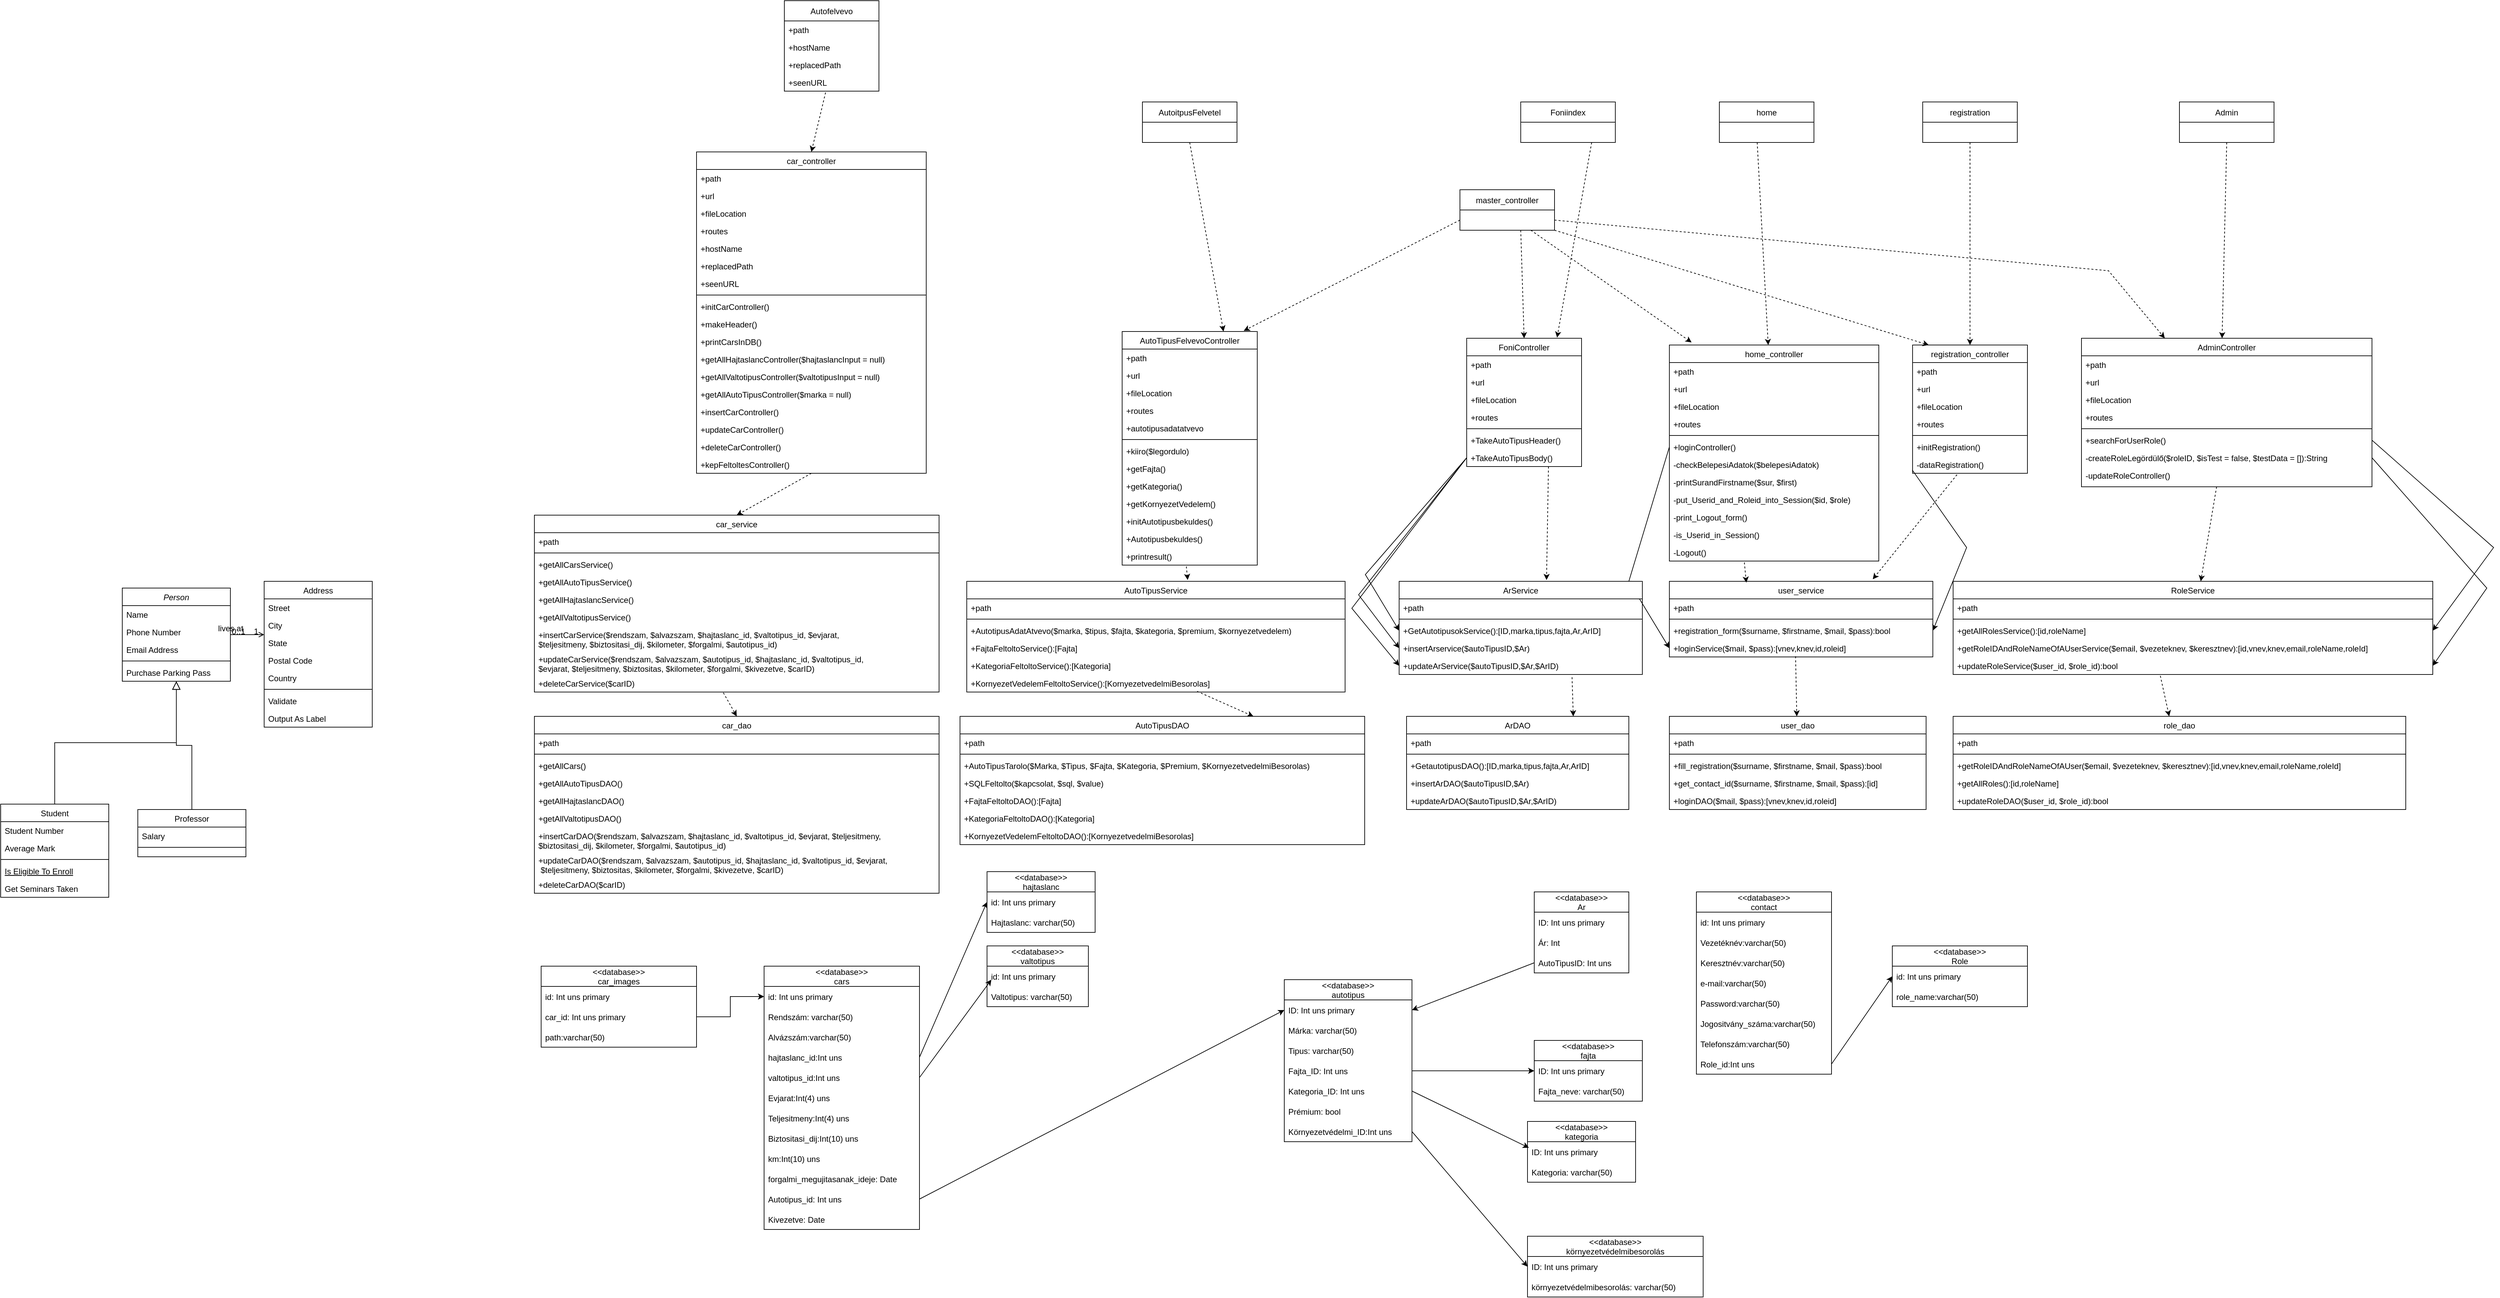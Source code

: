 <mxfile version="20.2.8" type="github">
  <diagram id="C5RBs43oDa-KdzZeNtuy" name="Page-1">
    <mxGraphModel dx="2596" dy="1725" grid="1" gridSize="10" guides="1" tooltips="1" connect="1" arrows="1" fold="1" page="1" pageScale="1" pageWidth="827" pageHeight="1169" math="0" shadow="0">
      <root>
        <mxCell id="WIyWlLk6GJQsqaUBKTNV-0" />
        <mxCell id="WIyWlLk6GJQsqaUBKTNV-1" parent="WIyWlLk6GJQsqaUBKTNV-0" />
        <mxCell id="zkfFHV4jXpPFQw0GAbJ--0" value="Person" style="swimlane;fontStyle=2;align=center;verticalAlign=top;childLayout=stackLayout;horizontal=1;startSize=26;horizontalStack=0;resizeParent=1;resizeLast=0;collapsible=1;marginBottom=0;rounded=0;shadow=0;strokeWidth=1;" parent="WIyWlLk6GJQsqaUBKTNV-1" vertex="1">
          <mxGeometry x="-850" y="100" width="160" height="138" as="geometry">
            <mxRectangle x="230" y="140" width="160" height="26" as="alternateBounds" />
          </mxGeometry>
        </mxCell>
        <mxCell id="zkfFHV4jXpPFQw0GAbJ--1" value="Name" style="text;align=left;verticalAlign=top;spacingLeft=4;spacingRight=4;overflow=hidden;rotatable=0;points=[[0,0.5],[1,0.5]];portConstraint=eastwest;" parent="zkfFHV4jXpPFQw0GAbJ--0" vertex="1">
          <mxGeometry y="26" width="160" height="26" as="geometry" />
        </mxCell>
        <mxCell id="zkfFHV4jXpPFQw0GAbJ--2" value="Phone Number" style="text;align=left;verticalAlign=top;spacingLeft=4;spacingRight=4;overflow=hidden;rotatable=0;points=[[0,0.5],[1,0.5]];portConstraint=eastwest;rounded=0;shadow=0;html=0;" parent="zkfFHV4jXpPFQw0GAbJ--0" vertex="1">
          <mxGeometry y="52" width="160" height="26" as="geometry" />
        </mxCell>
        <mxCell id="zkfFHV4jXpPFQw0GAbJ--3" value="Email Address" style="text;align=left;verticalAlign=top;spacingLeft=4;spacingRight=4;overflow=hidden;rotatable=0;points=[[0,0.5],[1,0.5]];portConstraint=eastwest;rounded=0;shadow=0;html=0;" parent="zkfFHV4jXpPFQw0GAbJ--0" vertex="1">
          <mxGeometry y="78" width="160" height="26" as="geometry" />
        </mxCell>
        <mxCell id="zkfFHV4jXpPFQw0GAbJ--4" value="" style="line;html=1;strokeWidth=1;align=left;verticalAlign=middle;spacingTop=-1;spacingLeft=3;spacingRight=3;rotatable=0;labelPosition=right;points=[];portConstraint=eastwest;" parent="zkfFHV4jXpPFQw0GAbJ--0" vertex="1">
          <mxGeometry y="104" width="160" height="8" as="geometry" />
        </mxCell>
        <mxCell id="zkfFHV4jXpPFQw0GAbJ--5" value="Purchase Parking Pass" style="text;align=left;verticalAlign=top;spacingLeft=4;spacingRight=4;overflow=hidden;rotatable=0;points=[[0,0.5],[1,0.5]];portConstraint=eastwest;" parent="zkfFHV4jXpPFQw0GAbJ--0" vertex="1">
          <mxGeometry y="112" width="160" height="26" as="geometry" />
        </mxCell>
        <mxCell id="zkfFHV4jXpPFQw0GAbJ--6" value="Student" style="swimlane;fontStyle=0;align=center;verticalAlign=top;childLayout=stackLayout;horizontal=1;startSize=26;horizontalStack=0;resizeParent=1;resizeLast=0;collapsible=1;marginBottom=0;rounded=0;shadow=0;strokeWidth=1;" parent="WIyWlLk6GJQsqaUBKTNV-1" vertex="1">
          <mxGeometry x="-1030" y="420" width="160" height="138" as="geometry">
            <mxRectangle x="130" y="380" width="160" height="26" as="alternateBounds" />
          </mxGeometry>
        </mxCell>
        <mxCell id="zkfFHV4jXpPFQw0GAbJ--7" value="Student Number" style="text;align=left;verticalAlign=top;spacingLeft=4;spacingRight=4;overflow=hidden;rotatable=0;points=[[0,0.5],[1,0.5]];portConstraint=eastwest;" parent="zkfFHV4jXpPFQw0GAbJ--6" vertex="1">
          <mxGeometry y="26" width="160" height="26" as="geometry" />
        </mxCell>
        <mxCell id="zkfFHV4jXpPFQw0GAbJ--8" value="Average Mark" style="text;align=left;verticalAlign=top;spacingLeft=4;spacingRight=4;overflow=hidden;rotatable=0;points=[[0,0.5],[1,0.5]];portConstraint=eastwest;rounded=0;shadow=0;html=0;" parent="zkfFHV4jXpPFQw0GAbJ--6" vertex="1">
          <mxGeometry y="52" width="160" height="26" as="geometry" />
        </mxCell>
        <mxCell id="zkfFHV4jXpPFQw0GAbJ--9" value="" style="line;html=1;strokeWidth=1;align=left;verticalAlign=middle;spacingTop=-1;spacingLeft=3;spacingRight=3;rotatable=0;labelPosition=right;points=[];portConstraint=eastwest;" parent="zkfFHV4jXpPFQw0GAbJ--6" vertex="1">
          <mxGeometry y="78" width="160" height="8" as="geometry" />
        </mxCell>
        <mxCell id="zkfFHV4jXpPFQw0GAbJ--10" value="Is Eligible To Enroll" style="text;align=left;verticalAlign=top;spacingLeft=4;spacingRight=4;overflow=hidden;rotatable=0;points=[[0,0.5],[1,0.5]];portConstraint=eastwest;fontStyle=4" parent="zkfFHV4jXpPFQw0GAbJ--6" vertex="1">
          <mxGeometry y="86" width="160" height="26" as="geometry" />
        </mxCell>
        <mxCell id="zkfFHV4jXpPFQw0GAbJ--11" value="Get Seminars Taken" style="text;align=left;verticalAlign=top;spacingLeft=4;spacingRight=4;overflow=hidden;rotatable=0;points=[[0,0.5],[1,0.5]];portConstraint=eastwest;" parent="zkfFHV4jXpPFQw0GAbJ--6" vertex="1">
          <mxGeometry y="112" width="160" height="26" as="geometry" />
        </mxCell>
        <mxCell id="zkfFHV4jXpPFQw0GAbJ--12" value="" style="endArrow=block;endSize=10;endFill=0;shadow=0;strokeWidth=1;rounded=0;edgeStyle=elbowEdgeStyle;elbow=vertical;" parent="WIyWlLk6GJQsqaUBKTNV-1" source="zkfFHV4jXpPFQw0GAbJ--6" target="zkfFHV4jXpPFQw0GAbJ--0" edge="1">
          <mxGeometry width="160" relative="1" as="geometry">
            <mxPoint x="200" y="203" as="sourcePoint" />
            <mxPoint x="200" y="203" as="targetPoint" />
          </mxGeometry>
        </mxCell>
        <mxCell id="zkfFHV4jXpPFQw0GAbJ--13" value="Professor" style="swimlane;fontStyle=0;align=center;verticalAlign=top;childLayout=stackLayout;horizontal=1;startSize=26;horizontalStack=0;resizeParent=1;resizeLast=0;collapsible=1;marginBottom=0;rounded=0;shadow=0;strokeWidth=1;" parent="WIyWlLk6GJQsqaUBKTNV-1" vertex="1">
          <mxGeometry x="-827" y="428" width="160" height="70" as="geometry">
            <mxRectangle x="340" y="380" width="170" height="26" as="alternateBounds" />
          </mxGeometry>
        </mxCell>
        <mxCell id="zkfFHV4jXpPFQw0GAbJ--14" value="Salary" style="text;align=left;verticalAlign=top;spacingLeft=4;spacingRight=4;overflow=hidden;rotatable=0;points=[[0,0.5],[1,0.5]];portConstraint=eastwest;" parent="zkfFHV4jXpPFQw0GAbJ--13" vertex="1">
          <mxGeometry y="26" width="160" height="26" as="geometry" />
        </mxCell>
        <mxCell id="zkfFHV4jXpPFQw0GAbJ--15" value="" style="line;html=1;strokeWidth=1;align=left;verticalAlign=middle;spacingTop=-1;spacingLeft=3;spacingRight=3;rotatable=0;labelPosition=right;points=[];portConstraint=eastwest;" parent="zkfFHV4jXpPFQw0GAbJ--13" vertex="1">
          <mxGeometry y="52" width="160" height="8" as="geometry" />
        </mxCell>
        <mxCell id="zkfFHV4jXpPFQw0GAbJ--16" value="" style="endArrow=block;endSize=10;endFill=0;shadow=0;strokeWidth=1;rounded=0;edgeStyle=elbowEdgeStyle;elbow=vertical;" parent="WIyWlLk6GJQsqaUBKTNV-1" source="zkfFHV4jXpPFQw0GAbJ--13" target="zkfFHV4jXpPFQw0GAbJ--0" edge="1">
          <mxGeometry width="160" relative="1" as="geometry">
            <mxPoint x="210" y="373" as="sourcePoint" />
            <mxPoint x="310" y="271" as="targetPoint" />
          </mxGeometry>
        </mxCell>
        <mxCell id="zkfFHV4jXpPFQw0GAbJ--17" value="Address" style="swimlane;fontStyle=0;align=center;verticalAlign=top;childLayout=stackLayout;horizontal=1;startSize=26;horizontalStack=0;resizeParent=1;resizeLast=0;collapsible=1;marginBottom=0;rounded=0;shadow=0;strokeWidth=1;" parent="WIyWlLk6GJQsqaUBKTNV-1" vertex="1">
          <mxGeometry x="-640" y="90" width="160" height="216" as="geometry">
            <mxRectangle x="550" y="140" width="160" height="26" as="alternateBounds" />
          </mxGeometry>
        </mxCell>
        <mxCell id="zkfFHV4jXpPFQw0GAbJ--18" value="Street" style="text;align=left;verticalAlign=top;spacingLeft=4;spacingRight=4;overflow=hidden;rotatable=0;points=[[0,0.5],[1,0.5]];portConstraint=eastwest;" parent="zkfFHV4jXpPFQw0GAbJ--17" vertex="1">
          <mxGeometry y="26" width="160" height="26" as="geometry" />
        </mxCell>
        <mxCell id="zkfFHV4jXpPFQw0GAbJ--19" value="City" style="text;align=left;verticalAlign=top;spacingLeft=4;spacingRight=4;overflow=hidden;rotatable=0;points=[[0,0.5],[1,0.5]];portConstraint=eastwest;rounded=0;shadow=0;html=0;" parent="zkfFHV4jXpPFQw0GAbJ--17" vertex="1">
          <mxGeometry y="52" width="160" height="26" as="geometry" />
        </mxCell>
        <mxCell id="zkfFHV4jXpPFQw0GAbJ--20" value="State" style="text;align=left;verticalAlign=top;spacingLeft=4;spacingRight=4;overflow=hidden;rotatable=0;points=[[0,0.5],[1,0.5]];portConstraint=eastwest;rounded=0;shadow=0;html=0;" parent="zkfFHV4jXpPFQw0GAbJ--17" vertex="1">
          <mxGeometry y="78" width="160" height="26" as="geometry" />
        </mxCell>
        <mxCell id="zkfFHV4jXpPFQw0GAbJ--21" value="Postal Code" style="text;align=left;verticalAlign=top;spacingLeft=4;spacingRight=4;overflow=hidden;rotatable=0;points=[[0,0.5],[1,0.5]];portConstraint=eastwest;rounded=0;shadow=0;html=0;" parent="zkfFHV4jXpPFQw0GAbJ--17" vertex="1">
          <mxGeometry y="104" width="160" height="26" as="geometry" />
        </mxCell>
        <mxCell id="zkfFHV4jXpPFQw0GAbJ--22" value="Country" style="text;align=left;verticalAlign=top;spacingLeft=4;spacingRight=4;overflow=hidden;rotatable=0;points=[[0,0.5],[1,0.5]];portConstraint=eastwest;rounded=0;shadow=0;html=0;" parent="zkfFHV4jXpPFQw0GAbJ--17" vertex="1">
          <mxGeometry y="130" width="160" height="26" as="geometry" />
        </mxCell>
        <mxCell id="zkfFHV4jXpPFQw0GAbJ--23" value="" style="line;html=1;strokeWidth=1;align=left;verticalAlign=middle;spacingTop=-1;spacingLeft=3;spacingRight=3;rotatable=0;labelPosition=right;points=[];portConstraint=eastwest;" parent="zkfFHV4jXpPFQw0GAbJ--17" vertex="1">
          <mxGeometry y="156" width="160" height="8" as="geometry" />
        </mxCell>
        <mxCell id="zkfFHV4jXpPFQw0GAbJ--24" value="Validate" style="text;align=left;verticalAlign=top;spacingLeft=4;spacingRight=4;overflow=hidden;rotatable=0;points=[[0,0.5],[1,0.5]];portConstraint=eastwest;" parent="zkfFHV4jXpPFQw0GAbJ--17" vertex="1">
          <mxGeometry y="164" width="160" height="26" as="geometry" />
        </mxCell>
        <mxCell id="zkfFHV4jXpPFQw0GAbJ--25" value="Output As Label" style="text;align=left;verticalAlign=top;spacingLeft=4;spacingRight=4;overflow=hidden;rotatable=0;points=[[0,0.5],[1,0.5]];portConstraint=eastwest;" parent="zkfFHV4jXpPFQw0GAbJ--17" vertex="1">
          <mxGeometry y="190" width="160" height="26" as="geometry" />
        </mxCell>
        <mxCell id="zkfFHV4jXpPFQw0GAbJ--26" value="" style="endArrow=open;shadow=0;strokeWidth=1;rounded=0;endFill=1;edgeStyle=elbowEdgeStyle;elbow=vertical;" parent="WIyWlLk6GJQsqaUBKTNV-1" source="zkfFHV4jXpPFQw0GAbJ--0" target="zkfFHV4jXpPFQw0GAbJ--17" edge="1">
          <mxGeometry x="0.5" y="41" relative="1" as="geometry">
            <mxPoint x="380" y="192" as="sourcePoint" />
            <mxPoint x="540" y="192" as="targetPoint" />
            <mxPoint x="-40" y="32" as="offset" />
          </mxGeometry>
        </mxCell>
        <mxCell id="zkfFHV4jXpPFQw0GAbJ--27" value="0..1" style="resizable=0;align=left;verticalAlign=bottom;labelBackgroundColor=none;fontSize=12;" parent="zkfFHV4jXpPFQw0GAbJ--26" connectable="0" vertex="1">
          <mxGeometry x="-1" relative="1" as="geometry">
            <mxPoint y="4" as="offset" />
          </mxGeometry>
        </mxCell>
        <mxCell id="zkfFHV4jXpPFQw0GAbJ--28" value="1" style="resizable=0;align=right;verticalAlign=bottom;labelBackgroundColor=none;fontSize=12;" parent="zkfFHV4jXpPFQw0GAbJ--26" connectable="0" vertex="1">
          <mxGeometry x="1" relative="1" as="geometry">
            <mxPoint x="-7" y="4" as="offset" />
          </mxGeometry>
        </mxCell>
        <mxCell id="zkfFHV4jXpPFQw0GAbJ--29" value="lives at" style="text;html=1;resizable=0;points=[];;align=center;verticalAlign=middle;labelBackgroundColor=none;rounded=0;shadow=0;strokeWidth=1;fontSize=12;" parent="zkfFHV4jXpPFQw0GAbJ--26" vertex="1" connectable="0">
          <mxGeometry x="0.5" y="49" relative="1" as="geometry">
            <mxPoint x="-38" y="40" as="offset" />
          </mxGeometry>
        </mxCell>
        <mxCell id="dz25y3uaAjt0BuEXkS1v-12" value="&lt;&lt;database&gt;&gt; &#xa;cars" style="swimlane;fontStyle=0;childLayout=stackLayout;horizontal=1;startSize=30;horizontalStack=0;resizeParent=1;resizeParentMax=0;resizeLast=0;collapsible=1;marginBottom=0;" parent="WIyWlLk6GJQsqaUBKTNV-1" vertex="1">
          <mxGeometry x="100" y="660" width="230" height="390" as="geometry" />
        </mxCell>
        <mxCell id="dz25y3uaAjt0BuEXkS1v-13" value="id: Int uns primary" style="text;strokeColor=none;fillColor=none;align=left;verticalAlign=middle;spacingLeft=4;spacingRight=4;overflow=hidden;points=[[0,0.5],[1,0.5]];portConstraint=eastwest;rotatable=0;" parent="dz25y3uaAjt0BuEXkS1v-12" vertex="1">
          <mxGeometry y="30" width="230" height="30" as="geometry" />
        </mxCell>
        <mxCell id="dz25y3uaAjt0BuEXkS1v-14" value="Rendszám: varchar(50)" style="text;strokeColor=none;fillColor=none;align=left;verticalAlign=middle;spacingLeft=4;spacingRight=4;overflow=hidden;points=[[0,0.5],[1,0.5]];portConstraint=eastwest;rotatable=0;" parent="dz25y3uaAjt0BuEXkS1v-12" vertex="1">
          <mxGeometry y="60" width="230" height="30" as="geometry" />
        </mxCell>
        <mxCell id="dz25y3uaAjt0BuEXkS1v-15" value="Alvázszám:varchar(50)" style="text;strokeColor=none;fillColor=none;align=left;verticalAlign=middle;spacingLeft=4;spacingRight=4;overflow=hidden;points=[[0,0.5],[1,0.5]];portConstraint=eastwest;rotatable=0;" parent="dz25y3uaAjt0BuEXkS1v-12" vertex="1">
          <mxGeometry y="90" width="230" height="30" as="geometry" />
        </mxCell>
        <mxCell id="dz25y3uaAjt0BuEXkS1v-16" value="hajtaslanc_id:Int uns" style="text;strokeColor=none;fillColor=none;align=left;verticalAlign=middle;spacingLeft=4;spacingRight=4;overflow=hidden;points=[[0,0.5],[1,0.5]];portConstraint=eastwest;rotatable=0;" parent="dz25y3uaAjt0BuEXkS1v-12" vertex="1">
          <mxGeometry y="120" width="230" height="30" as="geometry" />
        </mxCell>
        <mxCell id="dz25y3uaAjt0BuEXkS1v-17" value="valtotipus_id:Int uns" style="text;strokeColor=none;fillColor=none;align=left;verticalAlign=middle;spacingLeft=4;spacingRight=4;overflow=hidden;points=[[0,0.5],[1,0.5]];portConstraint=eastwest;rotatable=0;" parent="dz25y3uaAjt0BuEXkS1v-12" vertex="1">
          <mxGeometry y="150" width="230" height="30" as="geometry" />
        </mxCell>
        <mxCell id="dz25y3uaAjt0BuEXkS1v-18" value="Evjarat:Int(4) uns" style="text;strokeColor=none;fillColor=none;align=left;verticalAlign=middle;spacingLeft=4;spacingRight=4;overflow=hidden;points=[[0,0.5],[1,0.5]];portConstraint=eastwest;rotatable=0;" parent="dz25y3uaAjt0BuEXkS1v-12" vertex="1">
          <mxGeometry y="180" width="230" height="30" as="geometry" />
        </mxCell>
        <mxCell id="dz25y3uaAjt0BuEXkS1v-19" value="Teljesitmeny:Int(4) uns" style="text;strokeColor=none;fillColor=none;align=left;verticalAlign=middle;spacingLeft=4;spacingRight=4;overflow=hidden;points=[[0,0.5],[1,0.5]];portConstraint=eastwest;rotatable=0;" parent="dz25y3uaAjt0BuEXkS1v-12" vertex="1">
          <mxGeometry y="210" width="230" height="30" as="geometry" />
        </mxCell>
        <mxCell id="dz25y3uaAjt0BuEXkS1v-20" value="Biztositasi_dij:Int(10) uns" style="text;strokeColor=none;fillColor=none;align=left;verticalAlign=middle;spacingLeft=4;spacingRight=4;overflow=hidden;points=[[0,0.5],[1,0.5]];portConstraint=eastwest;rotatable=0;" parent="dz25y3uaAjt0BuEXkS1v-12" vertex="1">
          <mxGeometry y="240" width="230" height="30" as="geometry" />
        </mxCell>
        <mxCell id="dz25y3uaAjt0BuEXkS1v-21" value="km:Int(10) uns" style="text;strokeColor=none;fillColor=none;align=left;verticalAlign=middle;spacingLeft=4;spacingRight=4;overflow=hidden;points=[[0,0.5],[1,0.5]];portConstraint=eastwest;rotatable=0;" parent="dz25y3uaAjt0BuEXkS1v-12" vertex="1">
          <mxGeometry y="270" width="230" height="30" as="geometry" />
        </mxCell>
        <mxCell id="dz25y3uaAjt0BuEXkS1v-22" value="forgalmi_megujitasanak_ideje: Date" style="text;strokeColor=none;fillColor=none;align=left;verticalAlign=middle;spacingLeft=4;spacingRight=4;overflow=hidden;points=[[0,0.5],[1,0.5]];portConstraint=eastwest;rotatable=0;" parent="dz25y3uaAjt0BuEXkS1v-12" vertex="1">
          <mxGeometry y="300" width="230" height="30" as="geometry" />
        </mxCell>
        <mxCell id="dz25y3uaAjt0BuEXkS1v-24" value="Autotipus_id: Int uns" style="text;strokeColor=none;fillColor=none;align=left;verticalAlign=middle;spacingLeft=4;spacingRight=4;overflow=hidden;points=[[0,0.5],[1,0.5]];portConstraint=eastwest;rotatable=0;" parent="dz25y3uaAjt0BuEXkS1v-12" vertex="1">
          <mxGeometry y="330" width="230" height="30" as="geometry" />
        </mxCell>
        <mxCell id="dz25y3uaAjt0BuEXkS1v-25" value="Kivezetve: Date" style="text;strokeColor=none;fillColor=none;align=left;verticalAlign=middle;spacingLeft=4;spacingRight=4;overflow=hidden;points=[[0,0.5],[1,0.5]];portConstraint=eastwest;rotatable=0;" parent="dz25y3uaAjt0BuEXkS1v-12" vertex="1">
          <mxGeometry y="360" width="230" height="30" as="geometry" />
        </mxCell>
        <mxCell id="dz25y3uaAjt0BuEXkS1v-26" value="&lt;&lt;database&gt;&gt; &#xa;hajtaslanc" style="swimlane;fontStyle=0;childLayout=stackLayout;horizontal=1;startSize=30;horizontalStack=0;resizeParent=1;resizeParentMax=0;resizeLast=0;collapsible=1;marginBottom=0;" parent="WIyWlLk6GJQsqaUBKTNV-1" vertex="1">
          <mxGeometry x="430" y="520" width="160" height="90" as="geometry" />
        </mxCell>
        <mxCell id="dz25y3uaAjt0BuEXkS1v-27" value="id: Int uns primary" style="text;strokeColor=none;fillColor=none;align=left;verticalAlign=middle;spacingLeft=4;spacingRight=4;overflow=hidden;points=[[0,0.5],[1,0.5]];portConstraint=eastwest;rotatable=0;" parent="dz25y3uaAjt0BuEXkS1v-26" vertex="1">
          <mxGeometry y="30" width="160" height="30" as="geometry" />
        </mxCell>
        <mxCell id="dz25y3uaAjt0BuEXkS1v-28" value="Hajtaslanc: varchar(50)" style="text;strokeColor=none;fillColor=none;align=left;verticalAlign=middle;spacingLeft=4;spacingRight=4;overflow=hidden;points=[[0,0.5],[1,0.5]];portConstraint=eastwest;rotatable=0;" parent="dz25y3uaAjt0BuEXkS1v-26" vertex="1">
          <mxGeometry y="60" width="160" height="30" as="geometry" />
        </mxCell>
        <mxCell id="dz25y3uaAjt0BuEXkS1v-45" value="&lt;&lt;database&gt;&gt; &#xa;valtotipus" style="swimlane;fontStyle=0;childLayout=stackLayout;horizontal=1;startSize=30;horizontalStack=0;resizeParent=1;resizeParentMax=0;resizeLast=0;collapsible=1;marginBottom=0;" parent="WIyWlLk6GJQsqaUBKTNV-1" vertex="1">
          <mxGeometry x="430" y="630" width="150" height="90" as="geometry" />
        </mxCell>
        <mxCell id="dz25y3uaAjt0BuEXkS1v-46" value="id: Int uns primary" style="text;strokeColor=none;fillColor=none;align=left;verticalAlign=middle;spacingLeft=4;spacingRight=4;overflow=hidden;points=[[0,0.5],[1,0.5]];portConstraint=eastwest;rotatable=0;" parent="dz25y3uaAjt0BuEXkS1v-45" vertex="1">
          <mxGeometry y="30" width="150" height="30" as="geometry" />
        </mxCell>
        <mxCell id="dz25y3uaAjt0BuEXkS1v-47" value="Valtotipus: varchar(50)" style="text;strokeColor=none;fillColor=none;align=left;verticalAlign=middle;spacingLeft=4;spacingRight=4;overflow=hidden;points=[[0,0.5],[1,0.5]];portConstraint=eastwest;rotatable=0;" parent="dz25y3uaAjt0BuEXkS1v-45" vertex="1">
          <mxGeometry y="60" width="150" height="30" as="geometry" />
        </mxCell>
        <mxCell id="dz25y3uaAjt0BuEXkS1v-49" value="" style="endArrow=classic;html=1;rounded=0;entryX=0.043;entryY=0.667;entryDx=0;entryDy=0;entryPerimeter=0;exitX=1;exitY=0.5;exitDx=0;exitDy=0;" parent="WIyWlLk6GJQsqaUBKTNV-1" source="dz25y3uaAjt0BuEXkS1v-17" target="dz25y3uaAjt0BuEXkS1v-46" edge="1">
          <mxGeometry relative="1" as="geometry">
            <mxPoint x="960" y="600" as="sourcePoint" />
            <mxPoint x="1060" y="600" as="targetPoint" />
          </mxGeometry>
        </mxCell>
        <mxCell id="dz25y3uaAjt0BuEXkS1v-51" value="&lt;&lt;database&gt;&gt; &#xa;autotipus" style="swimlane;fontStyle=0;childLayout=stackLayout;horizontal=1;startSize=30;horizontalStack=0;resizeParent=1;resizeParentMax=0;resizeLast=0;collapsible=1;marginBottom=0;" parent="WIyWlLk6GJQsqaUBKTNV-1" vertex="1">
          <mxGeometry x="870" y="680" width="189" height="240" as="geometry" />
        </mxCell>
        <mxCell id="dz25y3uaAjt0BuEXkS1v-52" value="ID: Int uns primary" style="text;strokeColor=none;fillColor=none;align=left;verticalAlign=middle;spacingLeft=4;spacingRight=4;overflow=hidden;points=[[0,0.5],[1,0.5]];portConstraint=eastwest;rotatable=0;" parent="dz25y3uaAjt0BuEXkS1v-51" vertex="1">
          <mxGeometry y="30" width="189" height="30" as="geometry" />
        </mxCell>
        <mxCell id="dz25y3uaAjt0BuEXkS1v-53" value="Márka: varchar(50)" style="text;strokeColor=none;fillColor=none;align=left;verticalAlign=middle;spacingLeft=4;spacingRight=4;overflow=hidden;points=[[0,0.5],[1,0.5]];portConstraint=eastwest;rotatable=0;" parent="dz25y3uaAjt0BuEXkS1v-51" vertex="1">
          <mxGeometry y="60" width="189" height="30" as="geometry" />
        </mxCell>
        <mxCell id="dz25y3uaAjt0BuEXkS1v-54" value="Tipus: varchar(50)" style="text;strokeColor=none;fillColor=none;align=left;verticalAlign=middle;spacingLeft=4;spacingRight=4;overflow=hidden;points=[[0,0.5],[1,0.5]];portConstraint=eastwest;rotatable=0;" parent="dz25y3uaAjt0BuEXkS1v-51" vertex="1">
          <mxGeometry y="90" width="189" height="30" as="geometry" />
        </mxCell>
        <mxCell id="dz25y3uaAjt0BuEXkS1v-55" value="Fajta_ID: Int uns" style="text;strokeColor=none;fillColor=none;align=left;verticalAlign=middle;spacingLeft=4;spacingRight=4;overflow=hidden;points=[[0,0.5],[1,0.5]];portConstraint=eastwest;rotatable=0;" parent="dz25y3uaAjt0BuEXkS1v-51" vertex="1">
          <mxGeometry y="120" width="189" height="30" as="geometry" />
        </mxCell>
        <mxCell id="dz25y3uaAjt0BuEXkS1v-56" value="Kategoria_ID: Int uns" style="text;strokeColor=none;fillColor=none;align=left;verticalAlign=middle;spacingLeft=4;spacingRight=4;overflow=hidden;points=[[0,0.5],[1,0.5]];portConstraint=eastwest;rotatable=0;" parent="dz25y3uaAjt0BuEXkS1v-51" vertex="1">
          <mxGeometry y="150" width="189" height="30" as="geometry" />
        </mxCell>
        <mxCell id="dz25y3uaAjt0BuEXkS1v-57" value="Prémium: bool" style="text;strokeColor=none;fillColor=none;align=left;verticalAlign=middle;spacingLeft=4;spacingRight=4;overflow=hidden;points=[[0,0.5],[1,0.5]];portConstraint=eastwest;rotatable=0;" parent="dz25y3uaAjt0BuEXkS1v-51" vertex="1">
          <mxGeometry y="180" width="189" height="30" as="geometry" />
        </mxCell>
        <mxCell id="dz25y3uaAjt0BuEXkS1v-58" value="Környezetvédelmi_ID:Int uns" style="text;strokeColor=none;fillColor=none;align=left;verticalAlign=middle;spacingLeft=4;spacingRight=4;overflow=hidden;points=[[0,0.5],[1,0.5]];portConstraint=eastwest;rotatable=0;" parent="dz25y3uaAjt0BuEXkS1v-51" vertex="1">
          <mxGeometry y="210" width="189" height="30" as="geometry" />
        </mxCell>
        <mxCell id="dz25y3uaAjt0BuEXkS1v-59" value="" style="endArrow=classic;html=1;rounded=0;exitX=1;exitY=0.5;exitDx=0;exitDy=0;entryX=0;entryY=0.5;entryDx=0;entryDy=0;" parent="WIyWlLk6GJQsqaUBKTNV-1" source="dz25y3uaAjt0BuEXkS1v-24" target="dz25y3uaAjt0BuEXkS1v-52" edge="1">
          <mxGeometry relative="1" as="geometry">
            <mxPoint x="960" y="600" as="sourcePoint" />
            <mxPoint x="1060" y="600" as="targetPoint" />
          </mxGeometry>
        </mxCell>
        <mxCell id="dz25y3uaAjt0BuEXkS1v-61" value="&lt;&lt;database&gt;&gt; &#xa;fajta" style="swimlane;fontStyle=0;childLayout=stackLayout;horizontal=1;startSize=30;horizontalStack=0;resizeParent=1;resizeParentMax=0;resizeLast=0;collapsible=1;marginBottom=0;" parent="WIyWlLk6GJQsqaUBKTNV-1" vertex="1">
          <mxGeometry x="1240" y="770" width="160" height="90" as="geometry" />
        </mxCell>
        <mxCell id="dz25y3uaAjt0BuEXkS1v-62" value="ID: Int uns primary" style="text;strokeColor=none;fillColor=none;align=left;verticalAlign=middle;spacingLeft=4;spacingRight=4;overflow=hidden;points=[[0,0.5],[1,0.5]];portConstraint=eastwest;rotatable=0;" parent="dz25y3uaAjt0BuEXkS1v-61" vertex="1">
          <mxGeometry y="30" width="160" height="30" as="geometry" />
        </mxCell>
        <mxCell id="dz25y3uaAjt0BuEXkS1v-63" value="Fajta_neve: varchar(50)" style="text;strokeColor=none;fillColor=none;align=left;verticalAlign=middle;spacingLeft=4;spacingRight=4;overflow=hidden;points=[[0,0.5],[1,0.5]];portConstraint=eastwest;rotatable=0;" parent="dz25y3uaAjt0BuEXkS1v-61" vertex="1">
          <mxGeometry y="60" width="160" height="30" as="geometry" />
        </mxCell>
        <mxCell id="dz25y3uaAjt0BuEXkS1v-69" value="" style="endArrow=classic;html=1;rounded=0;exitX=1;exitY=0.5;exitDx=0;exitDy=0;entryX=0;entryY=0.5;entryDx=0;entryDy=0;" parent="WIyWlLk6GJQsqaUBKTNV-1" source="dz25y3uaAjt0BuEXkS1v-55" target="dz25y3uaAjt0BuEXkS1v-62" edge="1">
          <mxGeometry width="50" height="50" relative="1" as="geometry">
            <mxPoint x="1420" y="800" as="sourcePoint" />
            <mxPoint x="1290" y="610" as="targetPoint" />
          </mxGeometry>
        </mxCell>
        <mxCell id="dz25y3uaAjt0BuEXkS1v-70" value="&lt;&lt;database&gt;&gt; &#xa;kategoria" style="swimlane;fontStyle=0;childLayout=stackLayout;horizontal=1;startSize=30;horizontalStack=0;resizeParent=1;resizeParentMax=0;resizeLast=0;collapsible=1;marginBottom=0;" parent="WIyWlLk6GJQsqaUBKTNV-1" vertex="1">
          <mxGeometry x="1230" y="890" width="160" height="90" as="geometry" />
        </mxCell>
        <mxCell id="dz25y3uaAjt0BuEXkS1v-71" value="ID: Int uns primary" style="text;strokeColor=none;fillColor=none;align=left;verticalAlign=middle;spacingLeft=4;spacingRight=4;overflow=hidden;points=[[0,0.5],[1,0.5]];portConstraint=eastwest;rotatable=0;" parent="dz25y3uaAjt0BuEXkS1v-70" vertex="1">
          <mxGeometry y="30" width="160" height="30" as="geometry" />
        </mxCell>
        <mxCell id="dz25y3uaAjt0BuEXkS1v-72" value="Kategoria: varchar(50)" style="text;strokeColor=none;fillColor=none;align=left;verticalAlign=middle;spacingLeft=4;spacingRight=4;overflow=hidden;points=[[0,0.5],[1,0.5]];portConstraint=eastwest;rotatable=0;" parent="dz25y3uaAjt0BuEXkS1v-70" vertex="1">
          <mxGeometry y="60" width="160" height="30" as="geometry" />
        </mxCell>
        <mxCell id="dz25y3uaAjt0BuEXkS1v-73" value="" style="endArrow=classic;html=1;rounded=0;exitX=1;exitY=0.5;exitDx=0;exitDy=0;entryX=0.013;entryY=0.3;entryDx=0;entryDy=0;entryPerimeter=0;" parent="WIyWlLk6GJQsqaUBKTNV-1" source="dz25y3uaAjt0BuEXkS1v-56" target="dz25y3uaAjt0BuEXkS1v-71" edge="1">
          <mxGeometry width="50" height="50" relative="1" as="geometry">
            <mxPoint x="1240" y="660" as="sourcePoint" />
            <mxPoint x="1290" y="610" as="targetPoint" />
          </mxGeometry>
        </mxCell>
        <mxCell id="dz25y3uaAjt0BuEXkS1v-74" value="&lt;&lt;database&gt;&gt; &#xa;Ar" style="swimlane;fontStyle=0;childLayout=stackLayout;horizontal=1;startSize=30;horizontalStack=0;resizeParent=1;resizeParentMax=0;resizeLast=0;collapsible=1;marginBottom=0;" parent="WIyWlLk6GJQsqaUBKTNV-1" vertex="1">
          <mxGeometry x="1240" y="550" width="140" height="120" as="geometry" />
        </mxCell>
        <mxCell id="dz25y3uaAjt0BuEXkS1v-75" value="ID: Int uns primary" style="text;strokeColor=none;fillColor=none;align=left;verticalAlign=middle;spacingLeft=4;spacingRight=4;overflow=hidden;points=[[0,0.5],[1,0.5]];portConstraint=eastwest;rotatable=0;" parent="dz25y3uaAjt0BuEXkS1v-74" vertex="1">
          <mxGeometry y="30" width="140" height="30" as="geometry" />
        </mxCell>
        <mxCell id="dz25y3uaAjt0BuEXkS1v-76" value="Ár: Int" style="text;strokeColor=none;fillColor=none;align=left;verticalAlign=middle;spacingLeft=4;spacingRight=4;overflow=hidden;points=[[0,0.5],[1,0.5]];portConstraint=eastwest;rotatable=0;" parent="dz25y3uaAjt0BuEXkS1v-74" vertex="1">
          <mxGeometry y="60" width="140" height="30" as="geometry" />
        </mxCell>
        <mxCell id="dz25y3uaAjt0BuEXkS1v-77" value="AutoTipusID: Int uns" style="text;strokeColor=none;fillColor=none;align=left;verticalAlign=middle;spacingLeft=4;spacingRight=4;overflow=hidden;points=[[0,0.5],[1,0.5]];portConstraint=eastwest;rotatable=0;" parent="dz25y3uaAjt0BuEXkS1v-74" vertex="1">
          <mxGeometry y="90" width="140" height="30" as="geometry" />
        </mxCell>
        <mxCell id="dz25y3uaAjt0BuEXkS1v-79" value="" style="endArrow=classic;html=1;rounded=0;exitX=0;exitY=0.5;exitDx=0;exitDy=0;entryX=1;entryY=0.5;entryDx=0;entryDy=0;" parent="WIyWlLk6GJQsqaUBKTNV-1" source="dz25y3uaAjt0BuEXkS1v-77" target="dz25y3uaAjt0BuEXkS1v-52" edge="1">
          <mxGeometry width="50" height="50" relative="1" as="geometry">
            <mxPoint x="1240" y="660" as="sourcePoint" />
            <mxPoint x="1290" y="610" as="targetPoint" />
          </mxGeometry>
        </mxCell>
        <mxCell id="dz25y3uaAjt0BuEXkS1v-80" value="&lt;&lt;database&gt;&gt; &#xa;contact" style="swimlane;fontStyle=0;childLayout=stackLayout;horizontal=1;startSize=30;horizontalStack=0;resizeParent=1;resizeParentMax=0;resizeLast=0;collapsible=1;marginBottom=0;" parent="WIyWlLk6GJQsqaUBKTNV-1" vertex="1">
          <mxGeometry x="1480" y="550" width="200" height="270" as="geometry" />
        </mxCell>
        <mxCell id="dz25y3uaAjt0BuEXkS1v-81" value="id: Int uns primary" style="text;strokeColor=none;fillColor=none;align=left;verticalAlign=middle;spacingLeft=4;spacingRight=4;overflow=hidden;points=[[0,0.5],[1,0.5]];portConstraint=eastwest;rotatable=0;" parent="dz25y3uaAjt0BuEXkS1v-80" vertex="1">
          <mxGeometry y="30" width="200" height="30" as="geometry" />
        </mxCell>
        <mxCell id="dz25y3uaAjt0BuEXkS1v-82" value="Vezetéknév:varchar(50)" style="text;strokeColor=none;fillColor=none;align=left;verticalAlign=middle;spacingLeft=4;spacingRight=4;overflow=hidden;points=[[0,0.5],[1,0.5]];portConstraint=eastwest;rotatable=0;" parent="dz25y3uaAjt0BuEXkS1v-80" vertex="1">
          <mxGeometry y="60" width="200" height="30" as="geometry" />
        </mxCell>
        <mxCell id="dz25y3uaAjt0BuEXkS1v-83" value="Keresztnév:varchar(50)" style="text;strokeColor=none;fillColor=none;align=left;verticalAlign=middle;spacingLeft=4;spacingRight=4;overflow=hidden;points=[[0,0.5],[1,0.5]];portConstraint=eastwest;rotatable=0;" parent="dz25y3uaAjt0BuEXkS1v-80" vertex="1">
          <mxGeometry y="90" width="200" height="30" as="geometry" />
        </mxCell>
        <mxCell id="dz25y3uaAjt0BuEXkS1v-84" value="e-mail:varchar(50)" style="text;strokeColor=none;fillColor=none;align=left;verticalAlign=middle;spacingLeft=4;spacingRight=4;overflow=hidden;points=[[0,0.5],[1,0.5]];portConstraint=eastwest;rotatable=0;" parent="dz25y3uaAjt0BuEXkS1v-80" vertex="1">
          <mxGeometry y="120" width="200" height="30" as="geometry" />
        </mxCell>
        <mxCell id="dz25y3uaAjt0BuEXkS1v-85" value="Password:varchar(50)" style="text;strokeColor=none;fillColor=none;align=left;verticalAlign=middle;spacingLeft=4;spacingRight=4;overflow=hidden;points=[[0,0.5],[1,0.5]];portConstraint=eastwest;rotatable=0;" parent="dz25y3uaAjt0BuEXkS1v-80" vertex="1">
          <mxGeometry y="150" width="200" height="30" as="geometry" />
        </mxCell>
        <mxCell id="dz25y3uaAjt0BuEXkS1v-86" value="Jogositvány_száma:varchar(50)" style="text;strokeColor=none;fillColor=none;align=left;verticalAlign=middle;spacingLeft=4;spacingRight=4;overflow=hidden;points=[[0,0.5],[1,0.5]];portConstraint=eastwest;rotatable=0;" parent="dz25y3uaAjt0BuEXkS1v-80" vertex="1">
          <mxGeometry y="180" width="200" height="30" as="geometry" />
        </mxCell>
        <mxCell id="dz25y3uaAjt0BuEXkS1v-87" value="Telefonszám:varchar(50)" style="text;strokeColor=none;fillColor=none;align=left;verticalAlign=middle;spacingLeft=4;spacingRight=4;overflow=hidden;points=[[0,0.5],[1,0.5]];portConstraint=eastwest;rotatable=0;" parent="dz25y3uaAjt0BuEXkS1v-80" vertex="1">
          <mxGeometry y="210" width="200" height="30" as="geometry" />
        </mxCell>
        <mxCell id="dz25y3uaAjt0BuEXkS1v-88" value="Role_id:Int uns" style="text;strokeColor=none;fillColor=none;align=left;verticalAlign=middle;spacingLeft=4;spacingRight=4;overflow=hidden;points=[[0,0.5],[1,0.5]];portConstraint=eastwest;rotatable=0;" parent="dz25y3uaAjt0BuEXkS1v-80" vertex="1">
          <mxGeometry y="240" width="200" height="30" as="geometry" />
        </mxCell>
        <mxCell id="dz25y3uaAjt0BuEXkS1v-89" value="" style="endArrow=classic;html=1;rounded=0;exitX=1;exitY=0.5;exitDx=0;exitDy=0;entryX=0;entryY=0.5;entryDx=0;entryDy=0;" parent="WIyWlLk6GJQsqaUBKTNV-1" source="dz25y3uaAjt0BuEXkS1v-16" target="dz25y3uaAjt0BuEXkS1v-27" edge="1">
          <mxGeometry width="50" height="50" relative="1" as="geometry">
            <mxPoint x="680" y="570" as="sourcePoint" />
            <mxPoint x="730" y="520" as="targetPoint" />
          </mxGeometry>
        </mxCell>
        <mxCell id="dz25y3uaAjt0BuEXkS1v-91" value="&lt;&lt;database&gt;&gt; &#xa;Role" style="swimlane;fontStyle=0;childLayout=stackLayout;horizontal=1;startSize=30;horizontalStack=0;resizeParent=1;resizeParentMax=0;resizeLast=0;collapsible=1;marginBottom=0;" parent="WIyWlLk6GJQsqaUBKTNV-1" vertex="1">
          <mxGeometry x="1770" y="630" width="200" height="90" as="geometry" />
        </mxCell>
        <mxCell id="dz25y3uaAjt0BuEXkS1v-92" value="id: Int uns primary" style="text;strokeColor=none;fillColor=none;align=left;verticalAlign=middle;spacingLeft=4;spacingRight=4;overflow=hidden;points=[[0,0.5],[1,0.5]];portConstraint=eastwest;rotatable=0;" parent="dz25y3uaAjt0BuEXkS1v-91" vertex="1">
          <mxGeometry y="30" width="200" height="30" as="geometry" />
        </mxCell>
        <mxCell id="dz25y3uaAjt0BuEXkS1v-93" value="role_name:varchar(50)" style="text;strokeColor=none;fillColor=none;align=left;verticalAlign=middle;spacingLeft=4;spacingRight=4;overflow=hidden;points=[[0,0.5],[1,0.5]];portConstraint=eastwest;rotatable=0;" parent="dz25y3uaAjt0BuEXkS1v-91" vertex="1">
          <mxGeometry y="60" width="200" height="30" as="geometry" />
        </mxCell>
        <mxCell id="dz25y3uaAjt0BuEXkS1v-100" value="" style="endArrow=classic;html=1;rounded=0;exitX=1;exitY=0.5;exitDx=0;exitDy=0;entryX=0;entryY=0.5;entryDx=0;entryDy=0;" parent="WIyWlLk6GJQsqaUBKTNV-1" source="dz25y3uaAjt0BuEXkS1v-88" target="dz25y3uaAjt0BuEXkS1v-92" edge="1">
          <mxGeometry width="50" height="50" relative="1" as="geometry">
            <mxPoint x="1680" y="720" as="sourcePoint" />
            <mxPoint x="1730" y="670" as="targetPoint" />
          </mxGeometry>
        </mxCell>
        <mxCell id="dz25y3uaAjt0BuEXkS1v-102" value="&lt;&lt;database&gt;&gt; &#xa;környezetvédelmibesorolás" style="swimlane;fontStyle=0;childLayout=stackLayout;horizontal=1;startSize=30;horizontalStack=0;resizeParent=1;resizeParentMax=0;resizeLast=0;collapsible=1;marginBottom=0;" parent="WIyWlLk6GJQsqaUBKTNV-1" vertex="1">
          <mxGeometry x="1230" y="1060" width="260" height="90" as="geometry" />
        </mxCell>
        <mxCell id="dz25y3uaAjt0BuEXkS1v-103" value="ID: Int uns primary" style="text;strokeColor=none;fillColor=none;align=left;verticalAlign=middle;spacingLeft=4;spacingRight=4;overflow=hidden;points=[[0,0.5],[1,0.5]];portConstraint=eastwest;rotatable=0;" parent="dz25y3uaAjt0BuEXkS1v-102" vertex="1">
          <mxGeometry y="30" width="260" height="30" as="geometry" />
        </mxCell>
        <mxCell id="dz25y3uaAjt0BuEXkS1v-104" value="környezetvédelmibesorolás: varchar(50)" style="text;strokeColor=none;fillColor=none;align=left;verticalAlign=middle;spacingLeft=4;spacingRight=4;overflow=hidden;points=[[0,0.5],[1,0.5]];portConstraint=eastwest;rotatable=0;" parent="dz25y3uaAjt0BuEXkS1v-102" vertex="1">
          <mxGeometry y="60" width="260" height="30" as="geometry" />
        </mxCell>
        <mxCell id="dz25y3uaAjt0BuEXkS1v-105" value="" style="endArrow=classic;html=1;rounded=0;exitX=1;exitY=0.5;exitDx=0;exitDy=0;entryX=0;entryY=0.5;entryDx=0;entryDy=0;" parent="WIyWlLk6GJQsqaUBKTNV-1" source="dz25y3uaAjt0BuEXkS1v-58" target="dz25y3uaAjt0BuEXkS1v-103" edge="1">
          <mxGeometry width="50" height="50" relative="1" as="geometry">
            <mxPoint x="1270" y="1090" as="sourcePoint" />
            <mxPoint x="1290" y="990" as="targetPoint" />
          </mxGeometry>
        </mxCell>
        <mxCell id="cDz6JJFCIIt2Pc6mQf5Q-9" value="user_dao" style="swimlane;fontStyle=0;align=center;verticalAlign=top;childLayout=stackLayout;horizontal=1;startSize=26;horizontalStack=0;resizeParent=1;resizeLast=0;collapsible=1;marginBottom=0;rounded=0;shadow=0;strokeWidth=1;" parent="WIyWlLk6GJQsqaUBKTNV-1" vertex="1">
          <mxGeometry x="1440" y="290" width="380" height="138" as="geometry">
            <mxRectangle x="130" y="380" width="160" height="26" as="alternateBounds" />
          </mxGeometry>
        </mxCell>
        <mxCell id="cDz6JJFCIIt2Pc6mQf5Q-10" value="+path" style="text;align=left;verticalAlign=top;spacingLeft=4;spacingRight=4;overflow=hidden;rotatable=0;points=[[0,0.5],[1,0.5]];portConstraint=eastwest;" parent="cDz6JJFCIIt2Pc6mQf5Q-9" vertex="1">
          <mxGeometry y="26" width="380" height="26" as="geometry" />
        </mxCell>
        <mxCell id="cDz6JJFCIIt2Pc6mQf5Q-12" value="" style="line;html=1;strokeWidth=1;align=left;verticalAlign=middle;spacingTop=-1;spacingLeft=3;spacingRight=3;rotatable=0;labelPosition=right;points=[];portConstraint=eastwest;" parent="cDz6JJFCIIt2Pc6mQf5Q-9" vertex="1">
          <mxGeometry y="52" width="380" height="8" as="geometry" />
        </mxCell>
        <mxCell id="cDz6JJFCIIt2Pc6mQf5Q-14" value="+fill_registration($surname, $firstname, $mail, $pass):bool" style="text;align=left;verticalAlign=top;spacingLeft=4;spacingRight=4;overflow=hidden;rotatable=0;points=[[0,0.5],[1,0.5]];portConstraint=eastwest;" parent="cDz6JJFCIIt2Pc6mQf5Q-9" vertex="1">
          <mxGeometry y="60" width="380" height="26" as="geometry" />
        </mxCell>
        <mxCell id="cDz6JJFCIIt2Pc6mQf5Q-16" value="+get_contact_id($surname, $firstname, $mail, $pass):[id]" style="text;align=left;verticalAlign=top;spacingLeft=4;spacingRight=4;overflow=hidden;rotatable=0;points=[[0,0.5],[1,0.5]];portConstraint=eastwest;" parent="cDz6JJFCIIt2Pc6mQf5Q-9" vertex="1">
          <mxGeometry y="86" width="380" height="26" as="geometry" />
        </mxCell>
        <mxCell id="cDz6JJFCIIt2Pc6mQf5Q-17" value="+loginDAO($mail, $pass):[vnev,knev,id,roleid]" style="text;align=left;verticalAlign=top;spacingLeft=4;spacingRight=4;overflow=hidden;rotatable=0;points=[[0,0.5],[1,0.5]];portConstraint=eastwest;" parent="cDz6JJFCIIt2Pc6mQf5Q-9" vertex="1">
          <mxGeometry y="112" width="380" height="26" as="geometry" />
        </mxCell>
        <mxCell id="cDz6JJFCIIt2Pc6mQf5Q-18" value="user_service" style="swimlane;fontStyle=0;align=center;verticalAlign=top;childLayout=stackLayout;horizontal=1;startSize=26;horizontalStack=0;resizeParent=1;resizeLast=0;collapsible=1;marginBottom=0;rounded=0;shadow=0;strokeWidth=1;" parent="WIyWlLk6GJQsqaUBKTNV-1" vertex="1">
          <mxGeometry x="1440" y="90" width="390" height="112" as="geometry">
            <mxRectangle x="130" y="380" width="160" height="26" as="alternateBounds" />
          </mxGeometry>
        </mxCell>
        <mxCell id="cDz6JJFCIIt2Pc6mQf5Q-19" value="+path" style="text;align=left;verticalAlign=top;spacingLeft=4;spacingRight=4;overflow=hidden;rotatable=0;points=[[0,0.5],[1,0.5]];portConstraint=eastwest;" parent="cDz6JJFCIIt2Pc6mQf5Q-18" vertex="1">
          <mxGeometry y="26" width="390" height="26" as="geometry" />
        </mxCell>
        <mxCell id="cDz6JJFCIIt2Pc6mQf5Q-20" value="" style="line;html=1;strokeWidth=1;align=left;verticalAlign=middle;spacingTop=-1;spacingLeft=3;spacingRight=3;rotatable=0;labelPosition=right;points=[];portConstraint=eastwest;" parent="cDz6JJFCIIt2Pc6mQf5Q-18" vertex="1">
          <mxGeometry y="52" width="390" height="8" as="geometry" />
        </mxCell>
        <mxCell id="cDz6JJFCIIt2Pc6mQf5Q-21" value="+registration_form($surname, $firstname, $mail, $pass):bool" style="text;align=left;verticalAlign=top;spacingLeft=4;spacingRight=4;overflow=hidden;rotatable=0;points=[[0,0.5],[1,0.5]];portConstraint=eastwest;" parent="cDz6JJFCIIt2Pc6mQf5Q-18" vertex="1">
          <mxGeometry y="60" width="390" height="26" as="geometry" />
        </mxCell>
        <mxCell id="cDz6JJFCIIt2Pc6mQf5Q-22" value="+loginService($mail, $pass):[vnev,knev,id,roleid]" style="text;align=left;verticalAlign=top;spacingLeft=4;spacingRight=4;overflow=hidden;rotatable=0;points=[[0,0.5],[1,0.5]];portConstraint=eastwest;" parent="cDz6JJFCIIt2Pc6mQf5Q-18" vertex="1">
          <mxGeometry y="86" width="390" height="26" as="geometry" />
        </mxCell>
        <mxCell id="cDz6JJFCIIt2Pc6mQf5Q-24" value="" style="endArrow=classic;html=1;rounded=0;exitX=0.479;exitY=0.962;exitDx=0;exitDy=0;exitPerimeter=0;dashed=1;" parent="WIyWlLk6GJQsqaUBKTNV-1" source="cDz6JJFCIIt2Pc6mQf5Q-22" target="cDz6JJFCIIt2Pc6mQf5Q-9" edge="1">
          <mxGeometry width="50" height="50" relative="1" as="geometry">
            <mxPoint x="1629.93" y="228.988" as="sourcePoint" />
            <mxPoint x="1480" y="220" as="targetPoint" />
          </mxGeometry>
        </mxCell>
        <mxCell id="cDz6JJFCIIt2Pc6mQf5Q-25" value="home_controller" style="swimlane;fontStyle=0;align=center;verticalAlign=top;childLayout=stackLayout;horizontal=1;startSize=26;horizontalStack=0;resizeParent=1;resizeLast=0;collapsible=1;marginBottom=0;rounded=0;shadow=0;strokeWidth=1;" parent="WIyWlLk6GJQsqaUBKTNV-1" vertex="1">
          <mxGeometry x="1440" y="-260" width="310" height="320" as="geometry">
            <mxRectangle x="130" y="380" width="160" height="26" as="alternateBounds" />
          </mxGeometry>
        </mxCell>
        <mxCell id="cDz6JJFCIIt2Pc6mQf5Q-36" value="+path" style="text;align=left;verticalAlign=top;spacingLeft=4;spacingRight=4;overflow=hidden;rotatable=0;points=[[0,0.5],[1,0.5]];portConstraint=eastwest;" parent="cDz6JJFCIIt2Pc6mQf5Q-25" vertex="1">
          <mxGeometry y="26" width="310" height="26" as="geometry" />
        </mxCell>
        <mxCell id="cDz6JJFCIIt2Pc6mQf5Q-37" value="+url" style="text;align=left;verticalAlign=top;spacingLeft=4;spacingRight=4;overflow=hidden;rotatable=0;points=[[0,0.5],[1,0.5]];portConstraint=eastwest;" parent="cDz6JJFCIIt2Pc6mQf5Q-25" vertex="1">
          <mxGeometry y="52" width="310" height="26" as="geometry" />
        </mxCell>
        <mxCell id="cDz6JJFCIIt2Pc6mQf5Q-38" value="+fileLocation" style="text;align=left;verticalAlign=top;spacingLeft=4;spacingRight=4;overflow=hidden;rotatable=0;points=[[0,0.5],[1,0.5]];portConstraint=eastwest;" parent="cDz6JJFCIIt2Pc6mQf5Q-25" vertex="1">
          <mxGeometry y="78" width="310" height="26" as="geometry" />
        </mxCell>
        <mxCell id="cDz6JJFCIIt2Pc6mQf5Q-26" value="+routes" style="text;align=left;verticalAlign=top;spacingLeft=4;spacingRight=4;overflow=hidden;rotatable=0;points=[[0,0.5],[1,0.5]];portConstraint=eastwest;" parent="cDz6JJFCIIt2Pc6mQf5Q-25" vertex="1">
          <mxGeometry y="104" width="310" height="26" as="geometry" />
        </mxCell>
        <mxCell id="cDz6JJFCIIt2Pc6mQf5Q-27" value="" style="line;html=1;strokeWidth=1;align=left;verticalAlign=middle;spacingTop=-1;spacingLeft=3;spacingRight=3;rotatable=0;labelPosition=right;points=[];portConstraint=eastwest;" parent="cDz6JJFCIIt2Pc6mQf5Q-25" vertex="1">
          <mxGeometry y="130" width="310" height="8" as="geometry" />
        </mxCell>
        <mxCell id="cDz6JJFCIIt2Pc6mQf5Q-28" value="+loginController()" style="text;align=left;verticalAlign=top;spacingLeft=4;spacingRight=4;overflow=hidden;rotatable=0;points=[[0,0.5],[1,0.5]];portConstraint=eastwest;" parent="cDz6JJFCIIt2Pc6mQf5Q-25" vertex="1">
          <mxGeometry y="138" width="310" height="26" as="geometry" />
        </mxCell>
        <mxCell id="cDz6JJFCIIt2Pc6mQf5Q-29" value="-checkBelepesiAdatok($belepesiAdatok)" style="text;align=left;verticalAlign=top;spacingLeft=4;spacingRight=4;overflow=hidden;rotatable=0;points=[[0,0.5],[1,0.5]];portConstraint=eastwest;" parent="cDz6JJFCIIt2Pc6mQf5Q-25" vertex="1">
          <mxGeometry y="164" width="310" height="26" as="geometry" />
        </mxCell>
        <mxCell id="cDz6JJFCIIt2Pc6mQf5Q-30" value="-printSurandFirstname($sur, $first)" style="text;align=left;verticalAlign=top;spacingLeft=4;spacingRight=4;overflow=hidden;rotatable=0;points=[[0,0.5],[1,0.5]];portConstraint=eastwest;" parent="cDz6JJFCIIt2Pc6mQf5Q-25" vertex="1">
          <mxGeometry y="190" width="310" height="26" as="geometry" />
        </mxCell>
        <mxCell id="cDz6JJFCIIt2Pc6mQf5Q-32" value="-put_Userid_and_Roleid_into_Session($id, $role)" style="text;align=left;verticalAlign=top;spacingLeft=4;spacingRight=4;overflow=hidden;rotatable=0;points=[[0,0.5],[1,0.5]];portConstraint=eastwest;" parent="cDz6JJFCIIt2Pc6mQf5Q-25" vertex="1">
          <mxGeometry y="216" width="310" height="26" as="geometry" />
        </mxCell>
        <mxCell id="cDz6JJFCIIt2Pc6mQf5Q-33" value="-print_Logout_form()" style="text;align=left;verticalAlign=top;spacingLeft=4;spacingRight=4;overflow=hidden;rotatable=0;points=[[0,0.5],[1,0.5]];portConstraint=eastwest;" parent="cDz6JJFCIIt2Pc6mQf5Q-25" vertex="1">
          <mxGeometry y="242" width="310" height="26" as="geometry" />
        </mxCell>
        <mxCell id="cDz6JJFCIIt2Pc6mQf5Q-34" value="-is_Userid_in_Session()" style="text;align=left;verticalAlign=top;spacingLeft=4;spacingRight=4;overflow=hidden;rotatable=0;points=[[0,0.5],[1,0.5]];portConstraint=eastwest;" parent="cDz6JJFCIIt2Pc6mQf5Q-25" vertex="1">
          <mxGeometry y="268" width="310" height="26" as="geometry" />
        </mxCell>
        <mxCell id="cDz6JJFCIIt2Pc6mQf5Q-35" value="-Logout()" style="text;align=left;verticalAlign=top;spacingLeft=4;spacingRight=4;overflow=hidden;rotatable=0;points=[[0,0.5],[1,0.5]];portConstraint=eastwest;" parent="cDz6JJFCIIt2Pc6mQf5Q-25" vertex="1">
          <mxGeometry y="294" width="310" height="26" as="geometry" />
        </mxCell>
        <mxCell id="cDz6JJFCIIt2Pc6mQf5Q-31" value="" style="endArrow=classic;html=1;rounded=0;exitX=0;exitY=0.5;exitDx=0;exitDy=0;entryX=0;entryY=0.5;entryDx=0;entryDy=0;" parent="WIyWlLk6GJQsqaUBKTNV-1" source="cDz6JJFCIIt2Pc6mQf5Q-28" target="cDz6JJFCIIt2Pc6mQf5Q-22" edge="1">
          <mxGeometry width="50" height="50" relative="1" as="geometry">
            <mxPoint x="1430" y="40" as="sourcePoint" />
            <mxPoint x="1390" y="180" as="targetPoint" />
            <Array as="points">
              <mxPoint x="1380" y="90" />
            </Array>
          </mxGeometry>
        </mxCell>
        <mxCell id="cDz6JJFCIIt2Pc6mQf5Q-39" value="" style="endArrow=classic;html=1;rounded=0;entryX=0.292;entryY=0.018;entryDx=0;entryDy=0;entryPerimeter=0;exitX=0.358;exitY=1.077;exitDx=0;exitDy=0;exitPerimeter=0;dashed=1;" parent="WIyWlLk6GJQsqaUBKTNV-1" source="cDz6JJFCIIt2Pc6mQf5Q-35" target="cDz6JJFCIIt2Pc6mQf5Q-18" edge="1">
          <mxGeometry width="50" height="50" relative="1" as="geometry">
            <mxPoint x="1430" y="50" as="sourcePoint" />
            <mxPoint x="1480" as="targetPoint" />
          </mxGeometry>
        </mxCell>
        <mxCell id="cDz6JJFCIIt2Pc6mQf5Q-40" value="registration_controller" style="swimlane;fontStyle=0;align=center;verticalAlign=top;childLayout=stackLayout;horizontal=1;startSize=26;horizontalStack=0;resizeParent=1;resizeLast=0;collapsible=1;marginBottom=0;rounded=0;shadow=0;strokeWidth=1;" parent="WIyWlLk6GJQsqaUBKTNV-1" vertex="1">
          <mxGeometry x="1800" y="-260" width="170" height="190" as="geometry">
            <mxRectangle x="130" y="380" width="160" height="26" as="alternateBounds" />
          </mxGeometry>
        </mxCell>
        <mxCell id="cDz6JJFCIIt2Pc6mQf5Q-41" value="+path" style="text;align=left;verticalAlign=top;spacingLeft=4;spacingRight=4;overflow=hidden;rotatable=0;points=[[0,0.5],[1,0.5]];portConstraint=eastwest;" parent="cDz6JJFCIIt2Pc6mQf5Q-40" vertex="1">
          <mxGeometry y="26" width="170" height="26" as="geometry" />
        </mxCell>
        <mxCell id="cDz6JJFCIIt2Pc6mQf5Q-42" value="+url" style="text;align=left;verticalAlign=top;spacingLeft=4;spacingRight=4;overflow=hidden;rotatable=0;points=[[0,0.5],[1,0.5]];portConstraint=eastwest;" parent="cDz6JJFCIIt2Pc6mQf5Q-40" vertex="1">
          <mxGeometry y="52" width="170" height="26" as="geometry" />
        </mxCell>
        <mxCell id="cDz6JJFCIIt2Pc6mQf5Q-43" value="+fileLocation" style="text;align=left;verticalAlign=top;spacingLeft=4;spacingRight=4;overflow=hidden;rotatable=0;points=[[0,0.5],[1,0.5]];portConstraint=eastwest;" parent="cDz6JJFCIIt2Pc6mQf5Q-40" vertex="1">
          <mxGeometry y="78" width="170" height="26" as="geometry" />
        </mxCell>
        <mxCell id="cDz6JJFCIIt2Pc6mQf5Q-44" value="+routes" style="text;align=left;verticalAlign=top;spacingLeft=4;spacingRight=4;overflow=hidden;rotatable=0;points=[[0,0.5],[1,0.5]];portConstraint=eastwest;" parent="cDz6JJFCIIt2Pc6mQf5Q-40" vertex="1">
          <mxGeometry y="104" width="170" height="26" as="geometry" />
        </mxCell>
        <mxCell id="cDz6JJFCIIt2Pc6mQf5Q-45" value="" style="line;html=1;strokeWidth=1;align=left;verticalAlign=middle;spacingTop=-1;spacingLeft=3;spacingRight=3;rotatable=0;labelPosition=right;points=[];portConstraint=eastwest;" parent="cDz6JJFCIIt2Pc6mQf5Q-40" vertex="1">
          <mxGeometry y="130" width="170" height="8" as="geometry" />
        </mxCell>
        <mxCell id="cDz6JJFCIIt2Pc6mQf5Q-46" value="+initRegistration()" style="text;align=left;verticalAlign=top;spacingLeft=4;spacingRight=4;overflow=hidden;rotatable=0;points=[[0,0.5],[1,0.5]];portConstraint=eastwest;" parent="cDz6JJFCIIt2Pc6mQf5Q-40" vertex="1">
          <mxGeometry y="138" width="170" height="26" as="geometry" />
        </mxCell>
        <mxCell id="cDz6JJFCIIt2Pc6mQf5Q-47" value="-dataRegistration()" style="text;align=left;verticalAlign=top;spacingLeft=4;spacingRight=4;overflow=hidden;rotatable=0;points=[[0,0.5],[1,0.5]];portConstraint=eastwest;" parent="cDz6JJFCIIt2Pc6mQf5Q-40" vertex="1">
          <mxGeometry y="164" width="170" height="26" as="geometry" />
        </mxCell>
        <mxCell id="cDz6JJFCIIt2Pc6mQf5Q-53" value="" style="endArrow=classic;html=1;rounded=0;entryX=1;entryY=0.5;entryDx=0;entryDy=0;exitX=-0.003;exitY=0.808;exitDx=0;exitDy=0;exitPerimeter=0;" parent="WIyWlLk6GJQsqaUBKTNV-1" source="cDz6JJFCIIt2Pc6mQf5Q-47" target="cDz6JJFCIIt2Pc6mQf5Q-21" edge="1">
          <mxGeometry width="50" height="50" relative="1" as="geometry">
            <mxPoint x="1770" y="70" as="sourcePoint" />
            <mxPoint x="1820" y="20" as="targetPoint" />
            <Array as="points">
              <mxPoint x="1880" y="40" />
            </Array>
          </mxGeometry>
        </mxCell>
        <mxCell id="cDz6JJFCIIt2Pc6mQf5Q-54" value="" style="endArrow=classic;html=1;rounded=0;exitX=0.387;exitY=1.077;exitDx=0;exitDy=0;exitPerimeter=0;entryX=0.772;entryY=-0.027;entryDx=0;entryDy=0;entryPerimeter=0;dashed=1;" parent="WIyWlLk6GJQsqaUBKTNV-1" source="cDz6JJFCIIt2Pc6mQf5Q-47" target="cDz6JJFCIIt2Pc6mQf5Q-18" edge="1">
          <mxGeometry width="50" height="50" relative="1" as="geometry">
            <mxPoint x="1770" y="-60" as="sourcePoint" />
            <mxPoint x="1820" y="-110" as="targetPoint" />
          </mxGeometry>
        </mxCell>
        <mxCell id="cDz6JJFCIIt2Pc6mQf5Q-55" value="master_controller" style="swimlane;fontStyle=0;childLayout=stackLayout;horizontal=1;startSize=30;horizontalStack=0;resizeParent=1;resizeParentMax=0;resizeLast=0;collapsible=1;marginBottom=0;" parent="WIyWlLk6GJQsqaUBKTNV-1" vertex="1">
          <mxGeometry x="1130" y="-490" width="140" height="60" as="geometry" />
        </mxCell>
        <mxCell id="cDz6JJFCIIt2Pc6mQf5Q-59" value="" style="endArrow=classic;html=1;rounded=0;dashed=1;exitX=0.75;exitY=1;exitDx=0;exitDy=0;entryX=0.106;entryY=-0.012;entryDx=0;entryDy=0;entryPerimeter=0;" parent="WIyWlLk6GJQsqaUBKTNV-1" source="cDz6JJFCIIt2Pc6mQf5Q-55" target="cDz6JJFCIIt2Pc6mQf5Q-25" edge="1">
          <mxGeometry width="50" height="50" relative="1" as="geometry">
            <mxPoint x="1310" y="-280" as="sourcePoint" />
            <mxPoint x="1360" y="-330" as="targetPoint" />
          </mxGeometry>
        </mxCell>
        <mxCell id="cDz6JJFCIIt2Pc6mQf5Q-60" value="" style="endArrow=classic;html=1;rounded=0;dashed=1;exitX=1;exitY=1;exitDx=0;exitDy=0;entryX=0.141;entryY=0;entryDx=0;entryDy=0;entryPerimeter=0;" parent="WIyWlLk6GJQsqaUBKTNV-1" source="cDz6JJFCIIt2Pc6mQf5Q-55" target="cDz6JJFCIIt2Pc6mQf5Q-40" edge="1">
          <mxGeometry width="50" height="50" relative="1" as="geometry">
            <mxPoint x="1310" y="-280" as="sourcePoint" />
            <mxPoint x="1790" y="-300" as="targetPoint" />
          </mxGeometry>
        </mxCell>
        <mxCell id="cDz6JJFCIIt2Pc6mQf5Q-61" value="home" style="swimlane;fontStyle=0;childLayout=stackLayout;horizontal=1;startSize=30;horizontalStack=0;resizeParent=1;resizeParentMax=0;resizeLast=0;collapsible=1;marginBottom=0;" parent="WIyWlLk6GJQsqaUBKTNV-1" vertex="1">
          <mxGeometry x="1514" y="-620" width="140" height="60" as="geometry" />
        </mxCell>
        <mxCell id="9xcSv4eHZRIP1WglDatP-0" value="" style="endArrow=classic;html=1;rounded=0;dashed=1;" parent="WIyWlLk6GJQsqaUBKTNV-1" target="cDz6JJFCIIt2Pc6mQf5Q-25" edge="1">
          <mxGeometry width="50" height="50" relative="1" as="geometry">
            <mxPoint x="1570" y="-560" as="sourcePoint" />
            <mxPoint x="1670" y="-500" as="targetPoint" />
          </mxGeometry>
        </mxCell>
        <mxCell id="9xcSv4eHZRIP1WglDatP-1" value="registration" style="swimlane;fontStyle=0;childLayout=stackLayout;horizontal=1;startSize=30;horizontalStack=0;resizeParent=1;resizeParentMax=0;resizeLast=0;collapsible=1;marginBottom=0;" parent="WIyWlLk6GJQsqaUBKTNV-1" vertex="1">
          <mxGeometry x="1815" y="-620" width="140" height="60" as="geometry" />
        </mxCell>
        <mxCell id="9xcSv4eHZRIP1WglDatP-2" value="" style="endArrow=classic;html=1;rounded=0;dashed=1;exitX=0.5;exitY=1;exitDx=0;exitDy=0;entryX=0.5;entryY=0;entryDx=0;entryDy=0;" parent="WIyWlLk6GJQsqaUBKTNV-1" source="9xcSv4eHZRIP1WglDatP-1" target="cDz6JJFCIIt2Pc6mQf5Q-40" edge="1">
          <mxGeometry width="50" height="50" relative="1" as="geometry">
            <mxPoint x="1620" y="-450" as="sourcePoint" />
            <mxPoint x="1670" y="-500" as="targetPoint" />
          </mxGeometry>
        </mxCell>
        <mxCell id="9xcSv4eHZRIP1WglDatP-3" value="role_dao" style="swimlane;fontStyle=0;align=center;verticalAlign=top;childLayout=stackLayout;horizontal=1;startSize=26;horizontalStack=0;resizeParent=1;resizeLast=0;collapsible=1;marginBottom=0;rounded=0;shadow=0;strokeWidth=1;" parent="WIyWlLk6GJQsqaUBKTNV-1" vertex="1">
          <mxGeometry x="1860" y="290" width="670" height="138" as="geometry">
            <mxRectangle x="130" y="380" width="160" height="26" as="alternateBounds" />
          </mxGeometry>
        </mxCell>
        <mxCell id="9xcSv4eHZRIP1WglDatP-4" value="+path" style="text;align=left;verticalAlign=top;spacingLeft=4;spacingRight=4;overflow=hidden;rotatable=0;points=[[0,0.5],[1,0.5]];portConstraint=eastwest;" parent="9xcSv4eHZRIP1WglDatP-3" vertex="1">
          <mxGeometry y="26" width="670" height="26" as="geometry" />
        </mxCell>
        <mxCell id="9xcSv4eHZRIP1WglDatP-5" value="" style="line;html=1;strokeWidth=1;align=left;verticalAlign=middle;spacingTop=-1;spacingLeft=3;spacingRight=3;rotatable=0;labelPosition=right;points=[];portConstraint=eastwest;" parent="9xcSv4eHZRIP1WglDatP-3" vertex="1">
          <mxGeometry y="52" width="670" height="8" as="geometry" />
        </mxCell>
        <mxCell id="9xcSv4eHZRIP1WglDatP-6" value="+getRoleIDAndRoleNameOfAUser($email, $vezeteknev, $keresztnev):[id,vnev,knev,email,roleName,roleId]" style="text;align=left;verticalAlign=top;spacingLeft=4;spacingRight=4;overflow=hidden;rotatable=0;points=[[0,0.5],[1,0.5]];portConstraint=eastwest;" parent="9xcSv4eHZRIP1WglDatP-3" vertex="1">
          <mxGeometry y="60" width="670" height="26" as="geometry" />
        </mxCell>
        <mxCell id="9xcSv4eHZRIP1WglDatP-7" value="+getAllRoles():[id,roleName]" style="text;align=left;verticalAlign=top;spacingLeft=4;spacingRight=4;overflow=hidden;rotatable=0;points=[[0,0.5],[1,0.5]];portConstraint=eastwest;" parent="9xcSv4eHZRIP1WglDatP-3" vertex="1">
          <mxGeometry y="86" width="670" height="26" as="geometry" />
        </mxCell>
        <mxCell id="9xcSv4eHZRIP1WglDatP-8" value="+updateRoleDAO($user_id, $role_id):bool" style="text;align=left;verticalAlign=top;spacingLeft=4;spacingRight=4;overflow=hidden;rotatable=0;points=[[0,0.5],[1,0.5]];portConstraint=eastwest;" parent="9xcSv4eHZRIP1WglDatP-3" vertex="1">
          <mxGeometry y="112" width="670" height="26" as="geometry" />
        </mxCell>
        <mxCell id="9xcSv4eHZRIP1WglDatP-9" value="RoleService" style="swimlane;fontStyle=0;align=center;verticalAlign=top;childLayout=stackLayout;horizontal=1;startSize=26;horizontalStack=0;resizeParent=1;resizeLast=0;collapsible=1;marginBottom=0;rounded=0;shadow=0;strokeWidth=1;" parent="WIyWlLk6GJQsqaUBKTNV-1" vertex="1">
          <mxGeometry x="1860" y="90" width="710" height="138" as="geometry">
            <mxRectangle x="130" y="380" width="160" height="26" as="alternateBounds" />
          </mxGeometry>
        </mxCell>
        <mxCell id="9xcSv4eHZRIP1WglDatP-10" value="+path" style="text;align=left;verticalAlign=top;spacingLeft=4;spacingRight=4;overflow=hidden;rotatable=0;points=[[0,0.5],[1,0.5]];portConstraint=eastwest;" parent="9xcSv4eHZRIP1WglDatP-9" vertex="1">
          <mxGeometry y="26" width="710" height="26" as="geometry" />
        </mxCell>
        <mxCell id="9xcSv4eHZRIP1WglDatP-11" value="" style="line;html=1;strokeWidth=1;align=left;verticalAlign=middle;spacingTop=-1;spacingLeft=3;spacingRight=3;rotatable=0;labelPosition=right;points=[];portConstraint=eastwest;" parent="9xcSv4eHZRIP1WglDatP-9" vertex="1">
          <mxGeometry y="52" width="710" height="8" as="geometry" />
        </mxCell>
        <mxCell id="9xcSv4eHZRIP1WglDatP-12" value="+getAllRolesService():[id,roleName]" style="text;align=left;verticalAlign=top;spacingLeft=4;spacingRight=4;overflow=hidden;rotatable=0;points=[[0,0.5],[1,0.5]];portConstraint=eastwest;" parent="9xcSv4eHZRIP1WglDatP-9" vertex="1">
          <mxGeometry y="60" width="710" height="26" as="geometry" />
        </mxCell>
        <mxCell id="9xcSv4eHZRIP1WglDatP-13" value="+getRoleIDAndRoleNameOfAUserService($email, $vezeteknev, $keresztnev):[id,vnev,knev,email,roleName,roleId]" style="text;align=left;verticalAlign=top;spacingLeft=4;spacingRight=4;overflow=hidden;rotatable=0;points=[[0,0.5],[1,0.5]];portConstraint=eastwest;" parent="9xcSv4eHZRIP1WglDatP-9" vertex="1">
          <mxGeometry y="86" width="710" height="26" as="geometry" />
        </mxCell>
        <mxCell id="9xcSv4eHZRIP1WglDatP-14" value="+updateRoleService($user_id, $role_id):bool" style="text;align=left;verticalAlign=top;spacingLeft=4;spacingRight=4;overflow=hidden;rotatable=0;points=[[0,0.5],[1,0.5]];portConstraint=eastwest;" parent="9xcSv4eHZRIP1WglDatP-9" vertex="1">
          <mxGeometry y="112" width="710" height="26" as="geometry" />
        </mxCell>
        <mxCell id="9xcSv4eHZRIP1WglDatP-15" value="AdminController" style="swimlane;fontStyle=0;align=center;verticalAlign=top;childLayout=stackLayout;horizontal=1;startSize=26;horizontalStack=0;resizeParent=1;resizeLast=0;collapsible=1;marginBottom=0;rounded=0;shadow=0;strokeWidth=1;" parent="WIyWlLk6GJQsqaUBKTNV-1" vertex="1">
          <mxGeometry x="2050" y="-270" width="430" height="220" as="geometry">
            <mxRectangle x="130" y="380" width="160" height="26" as="alternateBounds" />
          </mxGeometry>
        </mxCell>
        <mxCell id="9xcSv4eHZRIP1WglDatP-16" value="+path" style="text;align=left;verticalAlign=top;spacingLeft=4;spacingRight=4;overflow=hidden;rotatable=0;points=[[0,0.5],[1,0.5]];portConstraint=eastwest;" parent="9xcSv4eHZRIP1WglDatP-15" vertex="1">
          <mxGeometry y="26" width="430" height="26" as="geometry" />
        </mxCell>
        <mxCell id="9xcSv4eHZRIP1WglDatP-17" value="+url" style="text;align=left;verticalAlign=top;spacingLeft=4;spacingRight=4;overflow=hidden;rotatable=0;points=[[0,0.5],[1,0.5]];portConstraint=eastwest;" parent="9xcSv4eHZRIP1WglDatP-15" vertex="1">
          <mxGeometry y="52" width="430" height="26" as="geometry" />
        </mxCell>
        <mxCell id="9xcSv4eHZRIP1WglDatP-18" value="+fileLocation" style="text;align=left;verticalAlign=top;spacingLeft=4;spacingRight=4;overflow=hidden;rotatable=0;points=[[0,0.5],[1,0.5]];portConstraint=eastwest;" parent="9xcSv4eHZRIP1WglDatP-15" vertex="1">
          <mxGeometry y="78" width="430" height="26" as="geometry" />
        </mxCell>
        <mxCell id="9xcSv4eHZRIP1WglDatP-19" value="+routes" style="text;align=left;verticalAlign=top;spacingLeft=4;spacingRight=4;overflow=hidden;rotatable=0;points=[[0,0.5],[1,0.5]];portConstraint=eastwest;" parent="9xcSv4eHZRIP1WglDatP-15" vertex="1">
          <mxGeometry y="104" width="430" height="26" as="geometry" />
        </mxCell>
        <mxCell id="9xcSv4eHZRIP1WglDatP-20" value="" style="line;html=1;strokeWidth=1;align=left;verticalAlign=middle;spacingTop=-1;spacingLeft=3;spacingRight=3;rotatable=0;labelPosition=right;points=[];portConstraint=eastwest;" parent="9xcSv4eHZRIP1WglDatP-15" vertex="1">
          <mxGeometry y="130" width="430" height="8" as="geometry" />
        </mxCell>
        <mxCell id="9xcSv4eHZRIP1WglDatP-21" value="+searchForUserRole()" style="text;align=left;verticalAlign=top;spacingLeft=4;spacingRight=4;overflow=hidden;rotatable=0;points=[[0,0.5],[1,0.5]];portConstraint=eastwest;" parent="9xcSv4eHZRIP1WglDatP-15" vertex="1">
          <mxGeometry y="138" width="430" height="26" as="geometry" />
        </mxCell>
        <mxCell id="9xcSv4eHZRIP1WglDatP-22" value="-createRoleLegördülő($roleID, $isTest = false, $testData = []):String" style="text;align=left;verticalAlign=top;spacingLeft=4;spacingRight=4;overflow=hidden;rotatable=0;points=[[0,0.5],[1,0.5]];portConstraint=eastwest;" parent="9xcSv4eHZRIP1WglDatP-15" vertex="1">
          <mxGeometry y="164" width="430" height="26" as="geometry" />
        </mxCell>
        <mxCell id="9xcSv4eHZRIP1WglDatP-23" value="-updateRoleController()" style="text;align=left;verticalAlign=top;spacingLeft=4;spacingRight=4;overflow=hidden;rotatable=0;points=[[0,0.5],[1,0.5]];portConstraint=eastwest;" parent="9xcSv4eHZRIP1WglDatP-15" vertex="1">
          <mxGeometry y="190" width="430" height="26" as="geometry" />
        </mxCell>
        <mxCell id="9xcSv4eHZRIP1WglDatP-28" value="" style="endArrow=classic;html=1;rounded=0;exitX=1;exitY=0.5;exitDx=0;exitDy=0;entryX=1;entryY=0.5;entryDx=0;entryDy=0;" parent="WIyWlLk6GJQsqaUBKTNV-1" source="9xcSv4eHZRIP1WglDatP-21" target="9xcSv4eHZRIP1WglDatP-12" edge="1">
          <mxGeometry width="50" height="50" relative="1" as="geometry">
            <mxPoint x="2270" y="40" as="sourcePoint" />
            <mxPoint x="2760" y="10" as="targetPoint" />
            <Array as="points">
              <mxPoint x="2660" y="40" />
            </Array>
          </mxGeometry>
        </mxCell>
        <mxCell id="9xcSv4eHZRIP1WglDatP-29" value="" style="endArrow=classic;html=1;rounded=0;exitX=1;exitY=0.5;exitDx=0;exitDy=0;entryX=1;entryY=0.5;entryDx=0;entryDy=0;" parent="WIyWlLk6GJQsqaUBKTNV-1" source="9xcSv4eHZRIP1WglDatP-22" target="9xcSv4eHZRIP1WglDatP-14" edge="1">
          <mxGeometry width="50" height="50" relative="1" as="geometry">
            <mxPoint x="2270" y="40" as="sourcePoint" />
            <mxPoint x="2700" y="120" as="targetPoint" />
            <Array as="points">
              <mxPoint x="2650" y="100" />
            </Array>
          </mxGeometry>
        </mxCell>
        <mxCell id="9xcSv4eHZRIP1WglDatP-30" value="Admin" style="swimlane;fontStyle=0;childLayout=stackLayout;horizontal=1;startSize=30;horizontalStack=0;resizeParent=1;resizeParentMax=0;resizeLast=0;collapsible=1;marginBottom=0;" parent="WIyWlLk6GJQsqaUBKTNV-1" vertex="1">
          <mxGeometry x="2195" y="-620" width="140" height="60" as="geometry" />
        </mxCell>
        <mxCell id="9xcSv4eHZRIP1WglDatP-31" value="" style="endArrow=classic;html=1;rounded=0;exitX=0.432;exitY=1.077;exitDx=0;exitDy=0;exitPerimeter=0;dashed=1;" parent="WIyWlLk6GJQsqaUBKTNV-1" source="9xcSv4eHZRIP1WglDatP-14" target="9xcSv4eHZRIP1WglDatP-3" edge="1">
          <mxGeometry width="50" height="50" relative="1" as="geometry">
            <mxPoint x="2110" y="410" as="sourcePoint" />
            <mxPoint x="2160" y="360" as="targetPoint" />
          </mxGeometry>
        </mxCell>
        <mxCell id="9xcSv4eHZRIP1WglDatP-32" value="" style="endArrow=classic;html=1;rounded=0;dashed=1;" parent="WIyWlLk6GJQsqaUBKTNV-1" target="9xcSv4eHZRIP1WglDatP-9" edge="1">
          <mxGeometry width="50" height="50" relative="1" as="geometry">
            <mxPoint x="2250" y="-50" as="sourcePoint" />
            <mxPoint x="2160" y="-30" as="targetPoint" />
          </mxGeometry>
        </mxCell>
        <mxCell id="9xcSv4eHZRIP1WglDatP-33" value="" style="endArrow=classic;html=1;rounded=0;dashed=1;exitX=0.5;exitY=1;exitDx=0;exitDy=0;entryX=0.484;entryY=0;entryDx=0;entryDy=0;entryPerimeter=0;" parent="WIyWlLk6GJQsqaUBKTNV-1" source="9xcSv4eHZRIP1WglDatP-30" target="9xcSv4eHZRIP1WglDatP-15" edge="1">
          <mxGeometry width="50" height="50" relative="1" as="geometry">
            <mxPoint x="2110" y="-330" as="sourcePoint" />
            <mxPoint x="2160" y="-380" as="targetPoint" />
          </mxGeometry>
        </mxCell>
        <mxCell id="9xcSv4eHZRIP1WglDatP-34" value="" style="endArrow=classic;html=1;rounded=0;dashed=1;exitX=1;exitY=0.75;exitDx=0;exitDy=0;" parent="WIyWlLk6GJQsqaUBKTNV-1" source="cDz6JJFCIIt2Pc6mQf5Q-55" target="9xcSv4eHZRIP1WglDatP-15" edge="1">
          <mxGeometry width="50" height="50" relative="1" as="geometry">
            <mxPoint x="1730" y="-440" as="sourcePoint" />
            <mxPoint x="2160" y="-380" as="targetPoint" />
            <Array as="points">
              <mxPoint x="2090" y="-370" />
            </Array>
          </mxGeometry>
        </mxCell>
        <mxCell id="9xcSv4eHZRIP1WglDatP-35" value="ArDAO" style="swimlane;fontStyle=0;align=center;verticalAlign=top;childLayout=stackLayout;horizontal=1;startSize=26;horizontalStack=0;resizeParent=1;resizeLast=0;collapsible=1;marginBottom=0;rounded=0;shadow=0;strokeWidth=1;" parent="WIyWlLk6GJQsqaUBKTNV-1" vertex="1">
          <mxGeometry x="1051" y="290" width="329" height="138" as="geometry">
            <mxRectangle x="130" y="380" width="160" height="26" as="alternateBounds" />
          </mxGeometry>
        </mxCell>
        <mxCell id="9xcSv4eHZRIP1WglDatP-36" value="+path" style="text;align=left;verticalAlign=top;spacingLeft=4;spacingRight=4;overflow=hidden;rotatable=0;points=[[0,0.5],[1,0.5]];portConstraint=eastwest;" parent="9xcSv4eHZRIP1WglDatP-35" vertex="1">
          <mxGeometry y="26" width="329" height="26" as="geometry" />
        </mxCell>
        <mxCell id="9xcSv4eHZRIP1WglDatP-37" value="" style="line;html=1;strokeWidth=1;align=left;verticalAlign=middle;spacingTop=-1;spacingLeft=3;spacingRight=3;rotatable=0;labelPosition=right;points=[];portConstraint=eastwest;" parent="9xcSv4eHZRIP1WglDatP-35" vertex="1">
          <mxGeometry y="52" width="329" height="8" as="geometry" />
        </mxCell>
        <mxCell id="9xcSv4eHZRIP1WglDatP-38" value="+GetautotipusDAO():[ID,marka,tipus,fajta,Ar,ArID]" style="text;align=left;verticalAlign=top;spacingLeft=4;spacingRight=4;overflow=hidden;rotatable=0;points=[[0,0.5],[1,0.5]];portConstraint=eastwest;" parent="9xcSv4eHZRIP1WglDatP-35" vertex="1">
          <mxGeometry y="60" width="329" height="26" as="geometry" />
        </mxCell>
        <mxCell id="9xcSv4eHZRIP1WglDatP-39" value="+insertArDAO($autoTipusID,$Ar)" style="text;align=left;verticalAlign=top;spacingLeft=4;spacingRight=4;overflow=hidden;rotatable=0;points=[[0,0.5],[1,0.5]];portConstraint=eastwest;" parent="9xcSv4eHZRIP1WglDatP-35" vertex="1">
          <mxGeometry y="86" width="329" height="26" as="geometry" />
        </mxCell>
        <mxCell id="9xcSv4eHZRIP1WglDatP-40" value="+updateArDAO($autoTipusID,$Ar,$ArID)" style="text;align=left;verticalAlign=top;spacingLeft=4;spacingRight=4;overflow=hidden;rotatable=0;points=[[0,0.5],[1,0.5]];portConstraint=eastwest;" parent="9xcSv4eHZRIP1WglDatP-35" vertex="1">
          <mxGeometry y="112" width="329" height="26" as="geometry" />
        </mxCell>
        <mxCell id="9xcSv4eHZRIP1WglDatP-42" value="ArService" style="swimlane;fontStyle=0;align=center;verticalAlign=top;childLayout=stackLayout;horizontal=1;startSize=26;horizontalStack=0;resizeParent=1;resizeLast=0;collapsible=1;marginBottom=0;rounded=0;shadow=0;strokeWidth=1;" parent="WIyWlLk6GJQsqaUBKTNV-1" vertex="1">
          <mxGeometry x="1040" y="90" width="360" height="138" as="geometry">
            <mxRectangle x="130" y="380" width="160" height="26" as="alternateBounds" />
          </mxGeometry>
        </mxCell>
        <mxCell id="9xcSv4eHZRIP1WglDatP-43" value="+path" style="text;align=left;verticalAlign=top;spacingLeft=4;spacingRight=4;overflow=hidden;rotatable=0;points=[[0,0.5],[1,0.5]];portConstraint=eastwest;" parent="9xcSv4eHZRIP1WglDatP-42" vertex="1">
          <mxGeometry y="26" width="360" height="26" as="geometry" />
        </mxCell>
        <mxCell id="9xcSv4eHZRIP1WglDatP-44" value="" style="line;html=1;strokeWidth=1;align=left;verticalAlign=middle;spacingTop=-1;spacingLeft=3;spacingRight=3;rotatable=0;labelPosition=right;points=[];portConstraint=eastwest;" parent="9xcSv4eHZRIP1WglDatP-42" vertex="1">
          <mxGeometry y="52" width="360" height="8" as="geometry" />
        </mxCell>
        <mxCell id="9xcSv4eHZRIP1WglDatP-45" value="+GetAutotipusokService():[ID,marka,tipus,fajta,Ar,ArID]" style="text;align=left;verticalAlign=top;spacingLeft=4;spacingRight=4;overflow=hidden;rotatable=0;points=[[0,0.5],[1,0.5]];portConstraint=eastwest;" parent="9xcSv4eHZRIP1WglDatP-42" vertex="1">
          <mxGeometry y="60" width="360" height="26" as="geometry" />
        </mxCell>
        <mxCell id="9xcSv4eHZRIP1WglDatP-46" value="+insertArservice($autoTipusID,$Ar)" style="text;align=left;verticalAlign=top;spacingLeft=4;spacingRight=4;overflow=hidden;rotatable=0;points=[[0,0.5],[1,0.5]];portConstraint=eastwest;" parent="9xcSv4eHZRIP1WglDatP-42" vertex="1">
          <mxGeometry y="86" width="360" height="26" as="geometry" />
        </mxCell>
        <mxCell id="9xcSv4eHZRIP1WglDatP-47" value="+updateArService($autoTipusID,$Ar,$ArID)" style="text;align=left;verticalAlign=top;spacingLeft=4;spacingRight=4;overflow=hidden;rotatable=0;points=[[0,0.5],[1,0.5]];portConstraint=eastwest;" parent="9xcSv4eHZRIP1WglDatP-42" vertex="1">
          <mxGeometry y="112" width="360" height="26" as="geometry" />
        </mxCell>
        <mxCell id="9xcSv4eHZRIP1WglDatP-48" value="FoniController" style="swimlane;fontStyle=0;align=center;verticalAlign=top;childLayout=stackLayout;horizontal=1;startSize=26;horizontalStack=0;resizeParent=1;resizeLast=0;collapsible=1;marginBottom=0;rounded=0;shadow=0;strokeWidth=1;" parent="WIyWlLk6GJQsqaUBKTNV-1" vertex="1">
          <mxGeometry x="1140" y="-270" width="170" height="190" as="geometry">
            <mxRectangle x="130" y="380" width="160" height="26" as="alternateBounds" />
          </mxGeometry>
        </mxCell>
        <mxCell id="9xcSv4eHZRIP1WglDatP-49" value="+path" style="text;align=left;verticalAlign=top;spacingLeft=4;spacingRight=4;overflow=hidden;rotatable=0;points=[[0,0.5],[1,0.5]];portConstraint=eastwest;" parent="9xcSv4eHZRIP1WglDatP-48" vertex="1">
          <mxGeometry y="26" width="170" height="26" as="geometry" />
        </mxCell>
        <mxCell id="9xcSv4eHZRIP1WglDatP-50" value="+url" style="text;align=left;verticalAlign=top;spacingLeft=4;spacingRight=4;overflow=hidden;rotatable=0;points=[[0,0.5],[1,0.5]];portConstraint=eastwest;" parent="9xcSv4eHZRIP1WglDatP-48" vertex="1">
          <mxGeometry y="52" width="170" height="26" as="geometry" />
        </mxCell>
        <mxCell id="9xcSv4eHZRIP1WglDatP-51" value="+fileLocation" style="text;align=left;verticalAlign=top;spacingLeft=4;spacingRight=4;overflow=hidden;rotatable=0;points=[[0,0.5],[1,0.5]];portConstraint=eastwest;" parent="9xcSv4eHZRIP1WglDatP-48" vertex="1">
          <mxGeometry y="78" width="170" height="26" as="geometry" />
        </mxCell>
        <mxCell id="9xcSv4eHZRIP1WglDatP-52" value="+routes" style="text;align=left;verticalAlign=top;spacingLeft=4;spacingRight=4;overflow=hidden;rotatable=0;points=[[0,0.5],[1,0.5]];portConstraint=eastwest;" parent="9xcSv4eHZRIP1WglDatP-48" vertex="1">
          <mxGeometry y="104" width="170" height="26" as="geometry" />
        </mxCell>
        <mxCell id="9xcSv4eHZRIP1WglDatP-53" value="" style="line;html=1;strokeWidth=1;align=left;verticalAlign=middle;spacingTop=-1;spacingLeft=3;spacingRight=3;rotatable=0;labelPosition=right;points=[];portConstraint=eastwest;" parent="9xcSv4eHZRIP1WglDatP-48" vertex="1">
          <mxGeometry y="130" width="170" height="8" as="geometry" />
        </mxCell>
        <mxCell id="9xcSv4eHZRIP1WglDatP-54" value="+TakeAutoTipusHeader()" style="text;align=left;verticalAlign=top;spacingLeft=4;spacingRight=4;overflow=hidden;rotatable=0;points=[[0,0.5],[1,0.5]];portConstraint=eastwest;" parent="9xcSv4eHZRIP1WglDatP-48" vertex="1">
          <mxGeometry y="138" width="170" height="26" as="geometry" />
        </mxCell>
        <mxCell id="9xcSv4eHZRIP1WglDatP-55" value="+TakeAutoTipusBody()" style="text;align=left;verticalAlign=top;spacingLeft=4;spacingRight=4;overflow=hidden;rotatable=0;points=[[0,0.5],[1,0.5]];portConstraint=eastwest;" parent="9xcSv4eHZRIP1WglDatP-48" vertex="1">
          <mxGeometry y="164" width="170" height="26" as="geometry" />
        </mxCell>
        <mxCell id="9xcSv4eHZRIP1WglDatP-61" value="" style="endArrow=classic;html=1;rounded=0;exitX=0;exitY=0.5;exitDx=0;exitDy=0;entryX=0;entryY=0.5;entryDx=0;entryDy=0;" parent="WIyWlLk6GJQsqaUBKTNV-1" source="9xcSv4eHZRIP1WglDatP-55" target="9xcSv4eHZRIP1WglDatP-45" edge="1">
          <mxGeometry width="50" height="50" relative="1" as="geometry">
            <mxPoint x="1010" y="-70" as="sourcePoint" />
            <mxPoint x="920" y="120" as="targetPoint" />
            <Array as="points">
              <mxPoint x="990" y="80" />
            </Array>
          </mxGeometry>
        </mxCell>
        <mxCell id="9xcSv4eHZRIP1WglDatP-62" value="" style="endArrow=classic;html=1;rounded=0;exitX=0;exitY=0.5;exitDx=0;exitDy=0;entryX=0;entryY=0.5;entryDx=0;entryDy=0;" parent="WIyWlLk6GJQsqaUBKTNV-1" source="9xcSv4eHZRIP1WglDatP-55" target="9xcSv4eHZRIP1WglDatP-46" edge="1">
          <mxGeometry width="50" height="50" relative="1" as="geometry">
            <mxPoint x="950" y="-40" as="sourcePoint" />
            <mxPoint x="950" y="140" as="targetPoint" />
            <Array as="points">
              <mxPoint x="980" y="110" />
            </Array>
          </mxGeometry>
        </mxCell>
        <mxCell id="9xcSv4eHZRIP1WglDatP-63" value="" style="endArrow=classic;html=1;rounded=0;entryX=0;entryY=0.5;entryDx=0;entryDy=0;exitX=0;exitY=0.5;exitDx=0;exitDy=0;" parent="WIyWlLk6GJQsqaUBKTNV-1" source="9xcSv4eHZRIP1WglDatP-55" target="9xcSv4eHZRIP1WglDatP-47" edge="1">
          <mxGeometry width="50" height="50" relative="1" as="geometry">
            <mxPoint x="1060" y="-90" as="sourcePoint" />
            <mxPoint x="1380" y="-80" as="targetPoint" />
            <Array as="points">
              <mxPoint x="970" y="130" />
            </Array>
          </mxGeometry>
        </mxCell>
        <mxCell id="9xcSv4eHZRIP1WglDatP-64" value="" style="endArrow=classic;html=1;rounded=0;entryX=0.5;entryY=0;entryDx=0;entryDy=0;dashed=1;" parent="WIyWlLk6GJQsqaUBKTNV-1" target="9xcSv4eHZRIP1WglDatP-48" edge="1">
          <mxGeometry width="50" height="50" relative="1" as="geometry">
            <mxPoint x="1220" y="-430" as="sourcePoint" />
            <mxPoint x="1380" y="-360" as="targetPoint" />
          </mxGeometry>
        </mxCell>
        <mxCell id="9xcSv4eHZRIP1WglDatP-65" value="Foniindex" style="swimlane;fontStyle=0;childLayout=stackLayout;horizontal=1;startSize=30;horizontalStack=0;resizeParent=1;resizeParentMax=0;resizeLast=0;collapsible=1;marginBottom=0;" parent="WIyWlLk6GJQsqaUBKTNV-1" vertex="1">
          <mxGeometry x="1220" y="-620" width="140" height="60" as="geometry" />
        </mxCell>
        <mxCell id="9xcSv4eHZRIP1WglDatP-66" value="" style="endArrow=classic;html=1;rounded=0;dashed=1;exitX=0.75;exitY=1;exitDx=0;exitDy=0;entryX=0.787;entryY=-0.005;entryDx=0;entryDy=0;entryPerimeter=0;" parent="WIyWlLk6GJQsqaUBKTNV-1" source="9xcSv4eHZRIP1WglDatP-65" target="9xcSv4eHZRIP1WglDatP-48" edge="1">
          <mxGeometry width="50" height="50" relative="1" as="geometry">
            <mxPoint x="1330" y="-310" as="sourcePoint" />
            <mxPoint x="1380" y="-360" as="targetPoint" />
          </mxGeometry>
        </mxCell>
        <mxCell id="9xcSv4eHZRIP1WglDatP-67" value="" style="endArrow=classic;html=1;rounded=0;dashed=1;exitX=0.712;exitY=1;exitDx=0;exitDy=0;exitPerimeter=0;entryX=0.606;entryY=-0.014;entryDx=0;entryDy=0;entryPerimeter=0;" parent="WIyWlLk6GJQsqaUBKTNV-1" source="9xcSv4eHZRIP1WglDatP-55" target="9xcSv4eHZRIP1WglDatP-42" edge="1">
          <mxGeometry width="50" height="50" relative="1" as="geometry">
            <mxPoint x="1330" y="20" as="sourcePoint" />
            <mxPoint x="1380" y="-30" as="targetPoint" />
          </mxGeometry>
        </mxCell>
        <mxCell id="9xcSv4eHZRIP1WglDatP-68" value="" style="endArrow=classic;html=1;rounded=0;dashed=1;exitX=0.711;exitY=1.154;exitDx=0;exitDy=0;exitPerimeter=0;entryX=0.75;entryY=0;entryDx=0;entryDy=0;" parent="WIyWlLk6GJQsqaUBKTNV-1" source="9xcSv4eHZRIP1WglDatP-47" target="9xcSv4eHZRIP1WglDatP-35" edge="1">
          <mxGeometry width="50" height="50" relative="1" as="geometry">
            <mxPoint x="1330" y="440" as="sourcePoint" />
            <mxPoint x="1380" y="390" as="targetPoint" />
          </mxGeometry>
        </mxCell>
        <mxCell id="9xcSv4eHZRIP1WglDatP-69" value="AutoTipusDAO" style="swimlane;fontStyle=0;align=center;verticalAlign=top;childLayout=stackLayout;horizontal=1;startSize=26;horizontalStack=0;resizeParent=1;resizeLast=0;collapsible=1;marginBottom=0;rounded=0;shadow=0;strokeWidth=1;" parent="WIyWlLk6GJQsqaUBKTNV-1" vertex="1">
          <mxGeometry x="390" y="290" width="599" height="190" as="geometry">
            <mxRectangle x="130" y="380" width="160" height="26" as="alternateBounds" />
          </mxGeometry>
        </mxCell>
        <mxCell id="9xcSv4eHZRIP1WglDatP-70" value="+path" style="text;align=left;verticalAlign=top;spacingLeft=4;spacingRight=4;overflow=hidden;rotatable=0;points=[[0,0.5],[1,0.5]];portConstraint=eastwest;" parent="9xcSv4eHZRIP1WglDatP-69" vertex="1">
          <mxGeometry y="26" width="599" height="26" as="geometry" />
        </mxCell>
        <mxCell id="9xcSv4eHZRIP1WglDatP-71" value="" style="line;html=1;strokeWidth=1;align=left;verticalAlign=middle;spacingTop=-1;spacingLeft=3;spacingRight=3;rotatable=0;labelPosition=right;points=[];portConstraint=eastwest;" parent="9xcSv4eHZRIP1WglDatP-69" vertex="1">
          <mxGeometry y="52" width="599" height="8" as="geometry" />
        </mxCell>
        <mxCell id="9xcSv4eHZRIP1WglDatP-72" value="+AutoTipusTarolo($Marka, $Tipus, $Fajta, $Kategoria, $Premium, $KornyezetvedelmiBesorolas)" style="text;align=left;verticalAlign=top;spacingLeft=4;spacingRight=4;overflow=hidden;rotatable=0;points=[[0,0.5],[1,0.5]];portConstraint=eastwest;" parent="9xcSv4eHZRIP1WglDatP-69" vertex="1">
          <mxGeometry y="60" width="599" height="26" as="geometry" />
        </mxCell>
        <mxCell id="9xcSv4eHZRIP1WglDatP-73" value="+SQLFeltolto($kapcsolat, $sql, $value)" style="text;align=left;verticalAlign=top;spacingLeft=4;spacingRight=4;overflow=hidden;rotatable=0;points=[[0,0.5],[1,0.5]];portConstraint=eastwest;" parent="9xcSv4eHZRIP1WglDatP-69" vertex="1">
          <mxGeometry y="86" width="599" height="26" as="geometry" />
        </mxCell>
        <mxCell id="9xcSv4eHZRIP1WglDatP-74" value="+FajtaFeltoltoDAO():[Fajta]" style="text;align=left;verticalAlign=top;spacingLeft=4;spacingRight=4;overflow=hidden;rotatable=0;points=[[0,0.5],[1,0.5]];portConstraint=eastwest;" parent="9xcSv4eHZRIP1WglDatP-69" vertex="1">
          <mxGeometry y="112" width="599" height="26" as="geometry" />
        </mxCell>
        <mxCell id="9xcSv4eHZRIP1WglDatP-75" value="+KategoriaFeltoltoDAO():[Kategoria]" style="text;align=left;verticalAlign=top;spacingLeft=4;spacingRight=4;overflow=hidden;rotatable=0;points=[[0,0.5],[1,0.5]];portConstraint=eastwest;" parent="9xcSv4eHZRIP1WglDatP-69" vertex="1">
          <mxGeometry y="138" width="599" height="26" as="geometry" />
        </mxCell>
        <mxCell id="9xcSv4eHZRIP1WglDatP-76" value="+KornyezetVedelemFeltoltoDAO():[KornyezetvedelmiBesorolas]" style="text;align=left;verticalAlign=top;spacingLeft=4;spacingRight=4;overflow=hidden;rotatable=0;points=[[0,0.5],[1,0.5]];portConstraint=eastwest;" parent="9xcSv4eHZRIP1WglDatP-69" vertex="1">
          <mxGeometry y="164" width="599" height="26" as="geometry" />
        </mxCell>
        <mxCell id="9xcSv4eHZRIP1WglDatP-77" value="AutoTipusService" style="swimlane;fontStyle=0;align=center;verticalAlign=top;childLayout=stackLayout;horizontal=1;startSize=26;horizontalStack=0;resizeParent=1;resizeLast=0;collapsible=1;marginBottom=0;rounded=0;shadow=0;strokeWidth=1;" parent="WIyWlLk6GJQsqaUBKTNV-1" vertex="1">
          <mxGeometry x="400" y="90" width="560" height="164" as="geometry">
            <mxRectangle x="130" y="380" width="160" height="26" as="alternateBounds" />
          </mxGeometry>
        </mxCell>
        <mxCell id="9xcSv4eHZRIP1WglDatP-78" value="+path" style="text;align=left;verticalAlign=top;spacingLeft=4;spacingRight=4;overflow=hidden;rotatable=0;points=[[0,0.5],[1,0.5]];portConstraint=eastwest;" parent="9xcSv4eHZRIP1WglDatP-77" vertex="1">
          <mxGeometry y="26" width="560" height="26" as="geometry" />
        </mxCell>
        <mxCell id="9xcSv4eHZRIP1WglDatP-79" value="" style="line;html=1;strokeWidth=1;align=left;verticalAlign=middle;spacingTop=-1;spacingLeft=3;spacingRight=3;rotatable=0;labelPosition=right;points=[];portConstraint=eastwest;" parent="9xcSv4eHZRIP1WglDatP-77" vertex="1">
          <mxGeometry y="52" width="560" height="8" as="geometry" />
        </mxCell>
        <mxCell id="9xcSv4eHZRIP1WglDatP-80" value="+AutotipusAdatAtvevo($marka, $tipus, $fajta, $kategoria, $premium, $kornyezetvedelem)" style="text;align=left;verticalAlign=top;spacingLeft=4;spacingRight=4;overflow=hidden;rotatable=0;points=[[0,0.5],[1,0.5]];portConstraint=eastwest;" parent="9xcSv4eHZRIP1WglDatP-77" vertex="1">
          <mxGeometry y="60" width="560" height="26" as="geometry" />
        </mxCell>
        <mxCell id="9xcSv4eHZRIP1WglDatP-81" value="+FajtaFeltoltoService():[Fajta]" style="text;align=left;verticalAlign=top;spacingLeft=4;spacingRight=4;overflow=hidden;rotatable=0;points=[[0,0.5],[1,0.5]];portConstraint=eastwest;" parent="9xcSv4eHZRIP1WglDatP-77" vertex="1">
          <mxGeometry y="86" width="560" height="26" as="geometry" />
        </mxCell>
        <mxCell id="9xcSv4eHZRIP1WglDatP-82" value="+KategoriaFeltoltoService():[Kategoria]" style="text;align=left;verticalAlign=top;spacingLeft=4;spacingRight=4;overflow=hidden;rotatable=0;points=[[0,0.5],[1,0.5]];portConstraint=eastwest;" parent="9xcSv4eHZRIP1WglDatP-77" vertex="1">
          <mxGeometry y="112" width="560" height="26" as="geometry" />
        </mxCell>
        <mxCell id="9xcSv4eHZRIP1WglDatP-83" value="+KornyezetVedelemFeltoltoService():[KornyezetvedelmiBesorolas]" style="text;align=left;verticalAlign=top;spacingLeft=4;spacingRight=4;overflow=hidden;rotatable=0;points=[[0,0.5],[1,0.5]];portConstraint=eastwest;" parent="9xcSv4eHZRIP1WglDatP-77" vertex="1">
          <mxGeometry y="138" width="560" height="26" as="geometry" />
        </mxCell>
        <mxCell id="9xcSv4eHZRIP1WglDatP-84" value="AutoTipusFelvevoController" style="swimlane;fontStyle=0;align=center;verticalAlign=top;childLayout=stackLayout;horizontal=1;startSize=26;horizontalStack=0;resizeParent=1;resizeLast=0;collapsible=1;marginBottom=0;rounded=0;shadow=0;strokeWidth=1;" parent="WIyWlLk6GJQsqaUBKTNV-1" vertex="1">
          <mxGeometry x="630" y="-280" width="200" height="346" as="geometry">
            <mxRectangle x="130" y="380" width="160" height="26" as="alternateBounds" />
          </mxGeometry>
        </mxCell>
        <mxCell id="9xcSv4eHZRIP1WglDatP-85" value="+path" style="text;align=left;verticalAlign=top;spacingLeft=4;spacingRight=4;overflow=hidden;rotatable=0;points=[[0,0.5],[1,0.5]];portConstraint=eastwest;" parent="9xcSv4eHZRIP1WglDatP-84" vertex="1">
          <mxGeometry y="26" width="200" height="26" as="geometry" />
        </mxCell>
        <mxCell id="9xcSv4eHZRIP1WglDatP-86" value="+url" style="text;align=left;verticalAlign=top;spacingLeft=4;spacingRight=4;overflow=hidden;rotatable=0;points=[[0,0.5],[1,0.5]];portConstraint=eastwest;" parent="9xcSv4eHZRIP1WglDatP-84" vertex="1">
          <mxGeometry y="52" width="200" height="26" as="geometry" />
        </mxCell>
        <mxCell id="9xcSv4eHZRIP1WglDatP-87" value="+fileLocation" style="text;align=left;verticalAlign=top;spacingLeft=4;spacingRight=4;overflow=hidden;rotatable=0;points=[[0,0.5],[1,0.5]];portConstraint=eastwest;" parent="9xcSv4eHZRIP1WglDatP-84" vertex="1">
          <mxGeometry y="78" width="200" height="26" as="geometry" />
        </mxCell>
        <mxCell id="9xcSv4eHZRIP1WglDatP-88" value="+routes" style="text;align=left;verticalAlign=top;spacingLeft=4;spacingRight=4;overflow=hidden;rotatable=0;points=[[0,0.5],[1,0.5]];portConstraint=eastwest;" parent="9xcSv4eHZRIP1WglDatP-84" vertex="1">
          <mxGeometry y="104" width="200" height="26" as="geometry" />
        </mxCell>
        <mxCell id="qspIsMNP-3Orc4f_YfxA-0" value="+autotipusadatatvevo" style="text;align=left;verticalAlign=top;spacingLeft=4;spacingRight=4;overflow=hidden;rotatable=0;points=[[0,0.5],[1,0.5]];portConstraint=eastwest;" vertex="1" parent="9xcSv4eHZRIP1WglDatP-84">
          <mxGeometry y="130" width="200" height="26" as="geometry" />
        </mxCell>
        <mxCell id="9xcSv4eHZRIP1WglDatP-89" value="" style="line;html=1;strokeWidth=1;align=left;verticalAlign=middle;spacingTop=-1;spacingLeft=3;spacingRight=3;rotatable=0;labelPosition=right;points=[];portConstraint=eastwest;" parent="9xcSv4eHZRIP1WglDatP-84" vertex="1">
          <mxGeometry y="156" width="200" height="8" as="geometry" />
        </mxCell>
        <mxCell id="9xcSv4eHZRIP1WglDatP-90" value="+kiiro($legordulo)" style="text;align=left;verticalAlign=top;spacingLeft=4;spacingRight=4;overflow=hidden;rotatable=0;points=[[0,0.5],[1,0.5]];portConstraint=eastwest;" parent="9xcSv4eHZRIP1WglDatP-84" vertex="1">
          <mxGeometry y="164" width="200" height="26" as="geometry" />
        </mxCell>
        <mxCell id="9xcSv4eHZRIP1WglDatP-91" value="+getFajta()" style="text;align=left;verticalAlign=top;spacingLeft=4;spacingRight=4;overflow=hidden;rotatable=0;points=[[0,0.5],[1,0.5]];portConstraint=eastwest;" parent="9xcSv4eHZRIP1WglDatP-84" vertex="1">
          <mxGeometry y="190" width="200" height="26" as="geometry" />
        </mxCell>
        <mxCell id="9xcSv4eHZRIP1WglDatP-92" value="+getKategoria()" style="text;align=left;verticalAlign=top;spacingLeft=4;spacingRight=4;overflow=hidden;rotatable=0;points=[[0,0.5],[1,0.5]];portConstraint=eastwest;" parent="9xcSv4eHZRIP1WglDatP-84" vertex="1">
          <mxGeometry y="216" width="200" height="26" as="geometry" />
        </mxCell>
        <mxCell id="qspIsMNP-3Orc4f_YfxA-1" value="+getKornyezetVedelem()" style="text;align=left;verticalAlign=top;spacingLeft=4;spacingRight=4;overflow=hidden;rotatable=0;points=[[0,0.5],[1,0.5]];portConstraint=eastwest;" vertex="1" parent="9xcSv4eHZRIP1WglDatP-84">
          <mxGeometry y="242" width="200" height="26" as="geometry" />
        </mxCell>
        <mxCell id="qspIsMNP-3Orc4f_YfxA-2" value="+initAutotipusbekuldes()" style="text;align=left;verticalAlign=top;spacingLeft=4;spacingRight=4;overflow=hidden;rotatable=0;points=[[0,0.5],[1,0.5]];portConstraint=eastwest;" vertex="1" parent="9xcSv4eHZRIP1WglDatP-84">
          <mxGeometry y="268" width="200" height="26" as="geometry" />
        </mxCell>
        <mxCell id="qspIsMNP-3Orc4f_YfxA-3" value="+Autotipusbekuldes()" style="text;align=left;verticalAlign=top;spacingLeft=4;spacingRight=4;overflow=hidden;rotatable=0;points=[[0,0.5],[1,0.5]];portConstraint=eastwest;" vertex="1" parent="9xcSv4eHZRIP1WglDatP-84">
          <mxGeometry y="294" width="200" height="26" as="geometry" />
        </mxCell>
        <mxCell id="qspIsMNP-3Orc4f_YfxA-4" value="+printresult()" style="text;align=left;verticalAlign=top;spacingLeft=4;spacingRight=4;overflow=hidden;rotatable=0;points=[[0,0.5],[1,0.5]];portConstraint=eastwest;" vertex="1" parent="9xcSv4eHZRIP1WglDatP-84">
          <mxGeometry y="320" width="200" height="26" as="geometry" />
        </mxCell>
        <mxCell id="qspIsMNP-3Orc4f_YfxA-5" value="AutoitpusFelvetel" style="swimlane;fontStyle=0;childLayout=stackLayout;horizontal=1;startSize=30;horizontalStack=0;resizeParent=1;resizeParentMax=0;resizeLast=0;collapsible=1;marginBottom=0;" vertex="1" parent="WIyWlLk6GJQsqaUBKTNV-1">
          <mxGeometry x="660" y="-620" width="140" height="60" as="geometry" />
        </mxCell>
        <mxCell id="qspIsMNP-3Orc4f_YfxA-6" value="" style="endArrow=classic;html=1;rounded=0;exitX=0.609;exitY=0.962;exitDx=0;exitDy=0;exitPerimeter=0;entryX=0.725;entryY=0;entryDx=0;entryDy=0;entryPerimeter=0;dashed=1;" edge="1" parent="WIyWlLk6GJQsqaUBKTNV-1" source="9xcSv4eHZRIP1WglDatP-83" target="9xcSv4eHZRIP1WglDatP-69">
          <mxGeometry width="50" height="50" relative="1" as="geometry">
            <mxPoint x="800" y="290" as="sourcePoint" />
            <mxPoint x="850" y="240" as="targetPoint" />
          </mxGeometry>
        </mxCell>
        <mxCell id="qspIsMNP-3Orc4f_YfxA-7" value="" style="endArrow=classic;html=1;rounded=0;dashed=1;exitX=0.475;exitY=1.077;exitDx=0;exitDy=0;exitPerimeter=0;entryX=0.584;entryY=-0.012;entryDx=0;entryDy=0;entryPerimeter=0;" edge="1" parent="WIyWlLk6GJQsqaUBKTNV-1" source="qspIsMNP-3Orc4f_YfxA-4" target="9xcSv4eHZRIP1WglDatP-77">
          <mxGeometry width="50" height="50" relative="1" as="geometry">
            <mxPoint x="800" y="290" as="sourcePoint" />
            <mxPoint x="850" y="240" as="targetPoint" />
          </mxGeometry>
        </mxCell>
        <mxCell id="qspIsMNP-3Orc4f_YfxA-8" value="" style="endArrow=classic;html=1;rounded=0;dashed=1;exitX=0.5;exitY=1;exitDx=0;exitDy=0;entryX=0.75;entryY=0;entryDx=0;entryDy=0;" edge="1" parent="WIyWlLk6GJQsqaUBKTNV-1" source="qspIsMNP-3Orc4f_YfxA-5" target="9xcSv4eHZRIP1WglDatP-84">
          <mxGeometry width="50" height="50" relative="1" as="geometry">
            <mxPoint x="800" y="-260" as="sourcePoint" />
            <mxPoint x="850" y="-310" as="targetPoint" />
          </mxGeometry>
        </mxCell>
        <mxCell id="qspIsMNP-3Orc4f_YfxA-9" value="" style="endArrow=classic;html=1;rounded=0;dashed=1;exitX=0;exitY=0.75;exitDx=0;exitDy=0;entryX=0.9;entryY=-0.003;entryDx=0;entryDy=0;entryPerimeter=0;" edge="1" parent="WIyWlLk6GJQsqaUBKTNV-1" source="cDz6JJFCIIt2Pc6mQf5Q-55" target="9xcSv4eHZRIP1WglDatP-84">
          <mxGeometry width="50" height="50" relative="1" as="geometry">
            <mxPoint x="800" y="-260" as="sourcePoint" />
            <mxPoint x="850" y="-310" as="targetPoint" />
          </mxGeometry>
        </mxCell>
        <mxCell id="qspIsMNP-3Orc4f_YfxA-11" value="&lt;&lt;database&gt;&gt; &#xa;car_images" style="swimlane;fontStyle=0;childLayout=stackLayout;horizontal=1;startSize=30;horizontalStack=0;resizeParent=1;resizeParentMax=0;resizeLast=0;collapsible=1;marginBottom=0;" vertex="1" parent="WIyWlLk6GJQsqaUBKTNV-1">
          <mxGeometry x="-230" y="660" width="230" height="120" as="geometry" />
        </mxCell>
        <mxCell id="qspIsMNP-3Orc4f_YfxA-12" value="id: Int uns primary" style="text;strokeColor=none;fillColor=none;align=left;verticalAlign=middle;spacingLeft=4;spacingRight=4;overflow=hidden;points=[[0,0.5],[1,0.5]];portConstraint=eastwest;rotatable=0;" vertex="1" parent="qspIsMNP-3Orc4f_YfxA-11">
          <mxGeometry y="30" width="230" height="30" as="geometry" />
        </mxCell>
        <mxCell id="qspIsMNP-3Orc4f_YfxA-13" value="car_id: Int uns primary" style="text;strokeColor=none;fillColor=none;align=left;verticalAlign=middle;spacingLeft=4;spacingRight=4;overflow=hidden;points=[[0,0.5],[1,0.5]];portConstraint=eastwest;rotatable=0;" vertex="1" parent="qspIsMNP-3Orc4f_YfxA-11">
          <mxGeometry y="60" width="230" height="30" as="geometry" />
        </mxCell>
        <mxCell id="qspIsMNP-3Orc4f_YfxA-14" value="path:varchar(50)" style="text;strokeColor=none;fillColor=none;align=left;verticalAlign=middle;spacingLeft=4;spacingRight=4;overflow=hidden;points=[[0,0.5],[1,0.5]];portConstraint=eastwest;rotatable=0;" vertex="1" parent="qspIsMNP-3Orc4f_YfxA-11">
          <mxGeometry y="90" width="230" height="30" as="geometry" />
        </mxCell>
        <mxCell id="qspIsMNP-3Orc4f_YfxA-25" style="edgeStyle=orthogonalEdgeStyle;rounded=0;orthogonalLoop=1;jettySize=auto;html=1;exitX=1;exitY=0.5;exitDx=0;exitDy=0;entryX=0;entryY=0.5;entryDx=0;entryDy=0;" edge="1" parent="WIyWlLk6GJQsqaUBKTNV-1" source="qspIsMNP-3Orc4f_YfxA-13" target="dz25y3uaAjt0BuEXkS1v-13">
          <mxGeometry relative="1" as="geometry" />
        </mxCell>
        <mxCell id="qspIsMNP-3Orc4f_YfxA-26" value="car_dao" style="swimlane;fontStyle=0;align=center;verticalAlign=top;childLayout=stackLayout;horizontal=1;startSize=26;horizontalStack=0;resizeParent=1;resizeLast=0;collapsible=1;marginBottom=0;rounded=0;shadow=0;strokeWidth=1;" vertex="1" parent="WIyWlLk6GJQsqaUBKTNV-1">
          <mxGeometry x="-240" y="290" width="599" height="262" as="geometry">
            <mxRectangle x="130" y="380" width="160" height="26" as="alternateBounds" />
          </mxGeometry>
        </mxCell>
        <mxCell id="qspIsMNP-3Orc4f_YfxA-27" value="+path" style="text;align=left;verticalAlign=top;spacingLeft=4;spacingRight=4;overflow=hidden;rotatable=0;points=[[0,0.5],[1,0.5]];portConstraint=eastwest;" vertex="1" parent="qspIsMNP-3Orc4f_YfxA-26">
          <mxGeometry y="26" width="599" height="26" as="geometry" />
        </mxCell>
        <mxCell id="qspIsMNP-3Orc4f_YfxA-28" value="" style="line;html=1;strokeWidth=1;align=left;verticalAlign=middle;spacingTop=-1;spacingLeft=3;spacingRight=3;rotatable=0;labelPosition=right;points=[];portConstraint=eastwest;" vertex="1" parent="qspIsMNP-3Orc4f_YfxA-26">
          <mxGeometry y="52" width="599" height="8" as="geometry" />
        </mxCell>
        <mxCell id="qspIsMNP-3Orc4f_YfxA-29" value="+getAllCars()" style="text;align=left;verticalAlign=top;spacingLeft=4;spacingRight=4;overflow=hidden;rotatable=0;points=[[0,0.5],[1,0.5]];portConstraint=eastwest;" vertex="1" parent="qspIsMNP-3Orc4f_YfxA-26">
          <mxGeometry y="60" width="599" height="26" as="geometry" />
        </mxCell>
        <mxCell id="qspIsMNP-3Orc4f_YfxA-30" value="+getAllAutoTipusDAO()" style="text;align=left;verticalAlign=top;spacingLeft=4;spacingRight=4;overflow=hidden;rotatable=0;points=[[0,0.5],[1,0.5]];portConstraint=eastwest;" vertex="1" parent="qspIsMNP-3Orc4f_YfxA-26">
          <mxGeometry y="86" width="599" height="26" as="geometry" />
        </mxCell>
        <mxCell id="qspIsMNP-3Orc4f_YfxA-31" value="+getAllHajtaslancDAO()" style="text;align=left;verticalAlign=top;spacingLeft=4;spacingRight=4;overflow=hidden;rotatable=0;points=[[0,0.5],[1,0.5]];portConstraint=eastwest;" vertex="1" parent="qspIsMNP-3Orc4f_YfxA-26">
          <mxGeometry y="112" width="599" height="26" as="geometry" />
        </mxCell>
        <mxCell id="qspIsMNP-3Orc4f_YfxA-32" value="+getAllValtotipusDAO()" style="text;align=left;verticalAlign=top;spacingLeft=4;spacingRight=4;overflow=hidden;rotatable=0;points=[[0,0.5],[1,0.5]];portConstraint=eastwest;" vertex="1" parent="qspIsMNP-3Orc4f_YfxA-26">
          <mxGeometry y="138" width="599" height="26" as="geometry" />
        </mxCell>
        <mxCell id="qspIsMNP-3Orc4f_YfxA-33" value="+insertCarDAO($rendszam, $alvazszam, $hajtaslanc_id, $valtotipus_id, $evjarat, $teljesitmeny,&#xa;$biztositasi_dij, $kilometer, $forgalmi, $autotipus_id)" style="text;align=left;verticalAlign=top;spacingLeft=4;spacingRight=4;overflow=hidden;rotatable=0;points=[[0,0.5],[1,0.5]];portConstraint=eastwest;" vertex="1" parent="qspIsMNP-3Orc4f_YfxA-26">
          <mxGeometry y="164" width="599" height="36" as="geometry" />
        </mxCell>
        <mxCell id="qspIsMNP-3Orc4f_YfxA-35" value="+updateCarDAO($rendszam, $alvazszam, $autotipus_id, $hajtaslanc_id, $valtotipus_id, $evjarat,&#xa; $teljesitmeny, $biztositas, $kilometer, $forgalmi, $kivezetve, $carID)" style="text;align=left;verticalAlign=top;spacingLeft=4;spacingRight=4;overflow=hidden;rotatable=0;points=[[0,0.5],[1,0.5]];portConstraint=eastwest;" vertex="1" parent="qspIsMNP-3Orc4f_YfxA-26">
          <mxGeometry y="200" width="599" height="36" as="geometry" />
        </mxCell>
        <mxCell id="qspIsMNP-3Orc4f_YfxA-36" value="+deleteCarDAO($carID)" style="text;align=left;verticalAlign=top;spacingLeft=4;spacingRight=4;overflow=hidden;rotatable=0;points=[[0,0.5],[1,0.5]];portConstraint=eastwest;" vertex="1" parent="qspIsMNP-3Orc4f_YfxA-26">
          <mxGeometry y="236" width="599" height="24" as="geometry" />
        </mxCell>
        <mxCell id="qspIsMNP-3Orc4f_YfxA-37" value="car_service" style="swimlane;fontStyle=0;align=center;verticalAlign=top;childLayout=stackLayout;horizontal=1;startSize=26;horizontalStack=0;resizeParent=1;resizeLast=0;collapsible=1;marginBottom=0;rounded=0;shadow=0;strokeWidth=1;" vertex="1" parent="WIyWlLk6GJQsqaUBKTNV-1">
          <mxGeometry x="-240" y="-8" width="599" height="262" as="geometry">
            <mxRectangle x="130" y="380" width="160" height="26" as="alternateBounds" />
          </mxGeometry>
        </mxCell>
        <mxCell id="qspIsMNP-3Orc4f_YfxA-38" value="+path" style="text;align=left;verticalAlign=top;spacingLeft=4;spacingRight=4;overflow=hidden;rotatable=0;points=[[0,0.5],[1,0.5]];portConstraint=eastwest;" vertex="1" parent="qspIsMNP-3Orc4f_YfxA-37">
          <mxGeometry y="26" width="599" height="26" as="geometry" />
        </mxCell>
        <mxCell id="qspIsMNP-3Orc4f_YfxA-39" value="" style="line;html=1;strokeWidth=1;align=left;verticalAlign=middle;spacingTop=-1;spacingLeft=3;spacingRight=3;rotatable=0;labelPosition=right;points=[];portConstraint=eastwest;" vertex="1" parent="qspIsMNP-3Orc4f_YfxA-37">
          <mxGeometry y="52" width="599" height="8" as="geometry" />
        </mxCell>
        <mxCell id="qspIsMNP-3Orc4f_YfxA-40" value="+getAllCarsService()" style="text;align=left;verticalAlign=top;spacingLeft=4;spacingRight=4;overflow=hidden;rotatable=0;points=[[0,0.5],[1,0.5]];portConstraint=eastwest;" vertex="1" parent="qspIsMNP-3Orc4f_YfxA-37">
          <mxGeometry y="60" width="599" height="26" as="geometry" />
        </mxCell>
        <mxCell id="qspIsMNP-3Orc4f_YfxA-41" value="+getAllAutoTipusService()" style="text;align=left;verticalAlign=top;spacingLeft=4;spacingRight=4;overflow=hidden;rotatable=0;points=[[0,0.5],[1,0.5]];portConstraint=eastwest;" vertex="1" parent="qspIsMNP-3Orc4f_YfxA-37">
          <mxGeometry y="86" width="599" height="26" as="geometry" />
        </mxCell>
        <mxCell id="qspIsMNP-3Orc4f_YfxA-42" value="+getAllHajtaslancService()" style="text;align=left;verticalAlign=top;spacingLeft=4;spacingRight=4;overflow=hidden;rotatable=0;points=[[0,0.5],[1,0.5]];portConstraint=eastwest;" vertex="1" parent="qspIsMNP-3Orc4f_YfxA-37">
          <mxGeometry y="112" width="599" height="26" as="geometry" />
        </mxCell>
        <mxCell id="qspIsMNP-3Orc4f_YfxA-43" value="+getAllValtotipusService()" style="text;align=left;verticalAlign=top;spacingLeft=4;spacingRight=4;overflow=hidden;rotatable=0;points=[[0,0.5],[1,0.5]];portConstraint=eastwest;" vertex="1" parent="qspIsMNP-3Orc4f_YfxA-37">
          <mxGeometry y="138" width="599" height="26" as="geometry" />
        </mxCell>
        <mxCell id="qspIsMNP-3Orc4f_YfxA-44" value="+insertCarService($rendszam, $alvazszam, $hajtaslanc_id, $valtotipus_id, $evjarat, &#xa;$teljesitmeny, $biztositasi_dij, $kilometer, $forgalmi, $autotipus_id)" style="text;align=left;verticalAlign=top;spacingLeft=4;spacingRight=4;overflow=hidden;rotatable=0;points=[[0,0.5],[1,0.5]];portConstraint=eastwest;" vertex="1" parent="qspIsMNP-3Orc4f_YfxA-37">
          <mxGeometry y="164" width="599" height="36" as="geometry" />
        </mxCell>
        <mxCell id="qspIsMNP-3Orc4f_YfxA-45" value="+updateCarService($rendszam, $alvazszam, $autotipus_id, $hajtaslanc_id, $valtotipus_id, &#xa;$evjarat, $teljesitmeny, $biztositas, $kilometer, $forgalmi, $kivezetve, $carID)" style="text;align=left;verticalAlign=top;spacingLeft=4;spacingRight=4;overflow=hidden;rotatable=0;points=[[0,0.5],[1,0.5]];portConstraint=eastwest;" vertex="1" parent="qspIsMNP-3Orc4f_YfxA-37">
          <mxGeometry y="200" width="599" height="36" as="geometry" />
        </mxCell>
        <mxCell id="qspIsMNP-3Orc4f_YfxA-46" value="+deleteCarService($carID)" style="text;align=left;verticalAlign=top;spacingLeft=4;spacingRight=4;overflow=hidden;rotatable=0;points=[[0,0.5],[1,0.5]];portConstraint=eastwest;" vertex="1" parent="qspIsMNP-3Orc4f_YfxA-37">
          <mxGeometry y="236" width="599" height="24" as="geometry" />
        </mxCell>
        <mxCell id="qspIsMNP-3Orc4f_YfxA-47" value="car_controller" style="swimlane;fontStyle=0;align=center;verticalAlign=top;childLayout=stackLayout;horizontal=1;startSize=26;horizontalStack=0;resizeParent=1;resizeLast=0;collapsible=1;marginBottom=0;rounded=0;shadow=0;strokeWidth=1;" vertex="1" parent="WIyWlLk6GJQsqaUBKTNV-1">
          <mxGeometry y="-546" width="340" height="476" as="geometry">
            <mxRectangle x="130" y="380" width="160" height="26" as="alternateBounds" />
          </mxGeometry>
        </mxCell>
        <mxCell id="qspIsMNP-3Orc4f_YfxA-48" value="+path" style="text;align=left;verticalAlign=top;spacingLeft=4;spacingRight=4;overflow=hidden;rotatable=0;points=[[0,0.5],[1,0.5]];portConstraint=eastwest;" vertex="1" parent="qspIsMNP-3Orc4f_YfxA-47">
          <mxGeometry y="26" width="340" height="26" as="geometry" />
        </mxCell>
        <mxCell id="qspIsMNP-3Orc4f_YfxA-49" value="+url" style="text;align=left;verticalAlign=top;spacingLeft=4;spacingRight=4;overflow=hidden;rotatable=0;points=[[0,0.5],[1,0.5]];portConstraint=eastwest;" vertex="1" parent="qspIsMNP-3Orc4f_YfxA-47">
          <mxGeometry y="52" width="340" height="26" as="geometry" />
        </mxCell>
        <mxCell id="qspIsMNP-3Orc4f_YfxA-50" value="+fileLocation" style="text;align=left;verticalAlign=top;spacingLeft=4;spacingRight=4;overflow=hidden;rotatable=0;points=[[0,0.5],[1,0.5]];portConstraint=eastwest;" vertex="1" parent="qspIsMNP-3Orc4f_YfxA-47">
          <mxGeometry y="78" width="340" height="26" as="geometry" />
        </mxCell>
        <mxCell id="qspIsMNP-3Orc4f_YfxA-51" value="+routes" style="text;align=left;verticalAlign=top;spacingLeft=4;spacingRight=4;overflow=hidden;rotatable=0;points=[[0,0.5],[1,0.5]];portConstraint=eastwest;" vertex="1" parent="qspIsMNP-3Orc4f_YfxA-47">
          <mxGeometry y="104" width="340" height="26" as="geometry" />
        </mxCell>
        <mxCell id="qspIsMNP-3Orc4f_YfxA-52" value="+hostName" style="text;align=left;verticalAlign=top;spacingLeft=4;spacingRight=4;overflow=hidden;rotatable=0;points=[[0,0.5],[1,0.5]];portConstraint=eastwest;" vertex="1" parent="qspIsMNP-3Orc4f_YfxA-47">
          <mxGeometry y="130" width="340" height="26" as="geometry" />
        </mxCell>
        <mxCell id="qspIsMNP-3Orc4f_YfxA-61" value="+replacedPath" style="text;align=left;verticalAlign=top;spacingLeft=4;spacingRight=4;overflow=hidden;rotatable=0;points=[[0,0.5],[1,0.5]];portConstraint=eastwest;" vertex="1" parent="qspIsMNP-3Orc4f_YfxA-47">
          <mxGeometry y="156" width="340" height="26" as="geometry" />
        </mxCell>
        <mxCell id="qspIsMNP-3Orc4f_YfxA-62" value="+seenURL" style="text;align=left;verticalAlign=top;spacingLeft=4;spacingRight=4;overflow=hidden;rotatable=0;points=[[0,0.5],[1,0.5]];portConstraint=eastwest;" vertex="1" parent="qspIsMNP-3Orc4f_YfxA-47">
          <mxGeometry y="182" width="340" height="26" as="geometry" />
        </mxCell>
        <mxCell id="qspIsMNP-3Orc4f_YfxA-53" value="" style="line;html=1;strokeWidth=1;align=left;verticalAlign=middle;spacingTop=-1;spacingLeft=3;spacingRight=3;rotatable=0;labelPosition=right;points=[];portConstraint=eastwest;" vertex="1" parent="qspIsMNP-3Orc4f_YfxA-47">
          <mxGeometry y="208" width="340" height="8" as="geometry" />
        </mxCell>
        <mxCell id="qspIsMNP-3Orc4f_YfxA-54" value="+initCarController()" style="text;align=left;verticalAlign=top;spacingLeft=4;spacingRight=4;overflow=hidden;rotatable=0;points=[[0,0.5],[1,0.5]];portConstraint=eastwest;" vertex="1" parent="qspIsMNP-3Orc4f_YfxA-47">
          <mxGeometry y="216" width="340" height="26" as="geometry" />
        </mxCell>
        <mxCell id="qspIsMNP-3Orc4f_YfxA-55" value="+makeHeader()" style="text;align=left;verticalAlign=top;spacingLeft=4;spacingRight=4;overflow=hidden;rotatable=0;points=[[0,0.5],[1,0.5]];portConstraint=eastwest;" vertex="1" parent="qspIsMNP-3Orc4f_YfxA-47">
          <mxGeometry y="242" width="340" height="26" as="geometry" />
        </mxCell>
        <mxCell id="qspIsMNP-3Orc4f_YfxA-56" value="+printCarsInDB()" style="text;align=left;verticalAlign=top;spacingLeft=4;spacingRight=4;overflow=hidden;rotatable=0;points=[[0,0.5],[1,0.5]];portConstraint=eastwest;" vertex="1" parent="qspIsMNP-3Orc4f_YfxA-47">
          <mxGeometry y="268" width="340" height="26" as="geometry" />
        </mxCell>
        <mxCell id="qspIsMNP-3Orc4f_YfxA-58" value="+getAllHajtaslancController($hajtaslancInput = null)" style="text;align=left;verticalAlign=top;spacingLeft=4;spacingRight=4;overflow=hidden;rotatable=0;points=[[0,0.5],[1,0.5]];portConstraint=eastwest;" vertex="1" parent="qspIsMNP-3Orc4f_YfxA-47">
          <mxGeometry y="294" width="340" height="26" as="geometry" />
        </mxCell>
        <mxCell id="qspIsMNP-3Orc4f_YfxA-59" value="+getAllValtotipusController($valtotipusInput = null)" style="text;align=left;verticalAlign=top;spacingLeft=4;spacingRight=4;overflow=hidden;rotatable=0;points=[[0,0.5],[1,0.5]];portConstraint=eastwest;" vertex="1" parent="qspIsMNP-3Orc4f_YfxA-47">
          <mxGeometry y="320" width="340" height="26" as="geometry" />
        </mxCell>
        <mxCell id="qspIsMNP-3Orc4f_YfxA-60" value="+getAllAutoTipusController($marka = null)" style="text;align=left;verticalAlign=top;spacingLeft=4;spacingRight=4;overflow=hidden;rotatable=0;points=[[0,0.5],[1,0.5]];portConstraint=eastwest;" vertex="1" parent="qspIsMNP-3Orc4f_YfxA-47">
          <mxGeometry y="346" width="340" height="26" as="geometry" />
        </mxCell>
        <mxCell id="qspIsMNP-3Orc4f_YfxA-63" value="+insertCarController()" style="text;align=left;verticalAlign=top;spacingLeft=4;spacingRight=4;overflow=hidden;rotatable=0;points=[[0,0.5],[1,0.5]];portConstraint=eastwest;" vertex="1" parent="qspIsMNP-3Orc4f_YfxA-47">
          <mxGeometry y="372" width="340" height="26" as="geometry" />
        </mxCell>
        <mxCell id="qspIsMNP-3Orc4f_YfxA-57" value="+updateCarController()" style="text;align=left;verticalAlign=top;spacingLeft=4;spacingRight=4;overflow=hidden;rotatable=0;points=[[0,0.5],[1,0.5]];portConstraint=eastwest;" vertex="1" parent="qspIsMNP-3Orc4f_YfxA-47">
          <mxGeometry y="398" width="340" height="26" as="geometry" />
        </mxCell>
        <mxCell id="qspIsMNP-3Orc4f_YfxA-64" value="+deleteCarController()" style="text;align=left;verticalAlign=top;spacingLeft=4;spacingRight=4;overflow=hidden;rotatable=0;points=[[0,0.5],[1,0.5]];portConstraint=eastwest;" vertex="1" parent="qspIsMNP-3Orc4f_YfxA-47">
          <mxGeometry y="424" width="340" height="26" as="geometry" />
        </mxCell>
        <mxCell id="qspIsMNP-3Orc4f_YfxA-65" value="+kepFeltoltesController()" style="text;align=left;verticalAlign=top;spacingLeft=4;spacingRight=4;overflow=hidden;rotatable=0;points=[[0,0.5],[1,0.5]];portConstraint=eastwest;" vertex="1" parent="qspIsMNP-3Orc4f_YfxA-47">
          <mxGeometry y="450" width="340" height="26" as="geometry" />
        </mxCell>
        <mxCell id="qspIsMNP-3Orc4f_YfxA-66" value="Autofelvevo" style="swimlane;fontStyle=0;childLayout=stackLayout;horizontal=1;startSize=30;horizontalStack=0;resizeParent=1;resizeParentMax=0;resizeLast=0;collapsible=1;marginBottom=0;" vertex="1" parent="WIyWlLk6GJQsqaUBKTNV-1">
          <mxGeometry x="130" y="-770" width="140" height="134" as="geometry" />
        </mxCell>
        <mxCell id="qspIsMNP-3Orc4f_YfxA-67" value="+path" style="text;align=left;verticalAlign=top;spacingLeft=4;spacingRight=4;overflow=hidden;rotatable=0;points=[[0,0.5],[1,0.5]];portConstraint=eastwest;" vertex="1" parent="qspIsMNP-3Orc4f_YfxA-66">
          <mxGeometry y="30" width="140" height="26" as="geometry" />
        </mxCell>
        <mxCell id="qspIsMNP-3Orc4f_YfxA-68" value="+hostName" style="text;align=left;verticalAlign=top;spacingLeft=4;spacingRight=4;overflow=hidden;rotatable=0;points=[[0,0.5],[1,0.5]];portConstraint=eastwest;" vertex="1" parent="qspIsMNP-3Orc4f_YfxA-66">
          <mxGeometry y="56" width="140" height="26" as="geometry" />
        </mxCell>
        <mxCell id="qspIsMNP-3Orc4f_YfxA-69" value="+replacedPath" style="text;align=left;verticalAlign=top;spacingLeft=4;spacingRight=4;overflow=hidden;rotatable=0;points=[[0,0.5],[1,0.5]];portConstraint=eastwest;" vertex="1" parent="qspIsMNP-3Orc4f_YfxA-66">
          <mxGeometry y="82" width="140" height="26" as="geometry" />
        </mxCell>
        <mxCell id="qspIsMNP-3Orc4f_YfxA-70" value="+seenURL" style="text;align=left;verticalAlign=top;spacingLeft=4;spacingRight=4;overflow=hidden;rotatable=0;points=[[0,0.5],[1,0.5]];portConstraint=eastwest;" vertex="1" parent="qspIsMNP-3Orc4f_YfxA-66">
          <mxGeometry y="108" width="140" height="26" as="geometry" />
        </mxCell>
        <mxCell id="qspIsMNP-3Orc4f_YfxA-71" value="" style="endArrow=classic;html=1;rounded=0;exitX=0.467;exitY=1.125;exitDx=0;exitDy=0;exitPerimeter=0;entryX=0.5;entryY=0;entryDx=0;entryDy=0;dashed=1;" edge="1" parent="WIyWlLk6GJQsqaUBKTNV-1" source="qspIsMNP-3Orc4f_YfxA-46" target="qspIsMNP-3Orc4f_YfxA-26">
          <mxGeometry width="50" height="50" relative="1" as="geometry">
            <mxPoint x="40" y="550" as="sourcePoint" />
            <mxPoint x="90" y="500" as="targetPoint" />
          </mxGeometry>
        </mxCell>
        <mxCell id="qspIsMNP-3Orc4f_YfxA-72" value="" style="endArrow=classic;html=1;rounded=0;dashed=1;exitX=0.5;exitY=1;exitDx=0;exitDy=0;entryX=0.5;entryY=0;entryDx=0;entryDy=0;" edge="1" parent="WIyWlLk6GJQsqaUBKTNV-1" source="qspIsMNP-3Orc4f_YfxA-47" target="qspIsMNP-3Orc4f_YfxA-37">
          <mxGeometry width="50" height="50" relative="1" as="geometry">
            <mxPoint x="40" y="130" as="sourcePoint" />
            <mxPoint x="90" y="80" as="targetPoint" />
          </mxGeometry>
        </mxCell>
        <mxCell id="qspIsMNP-3Orc4f_YfxA-73" value="" style="endArrow=classic;html=1;rounded=0;dashed=1;exitX=0.436;exitY=1.077;exitDx=0;exitDy=0;exitPerimeter=0;entryX=0.5;entryY=0;entryDx=0;entryDy=0;" edge="1" parent="WIyWlLk6GJQsqaUBKTNV-1" source="qspIsMNP-3Orc4f_YfxA-70" target="qspIsMNP-3Orc4f_YfxA-47">
          <mxGeometry width="50" height="50" relative="1" as="geometry">
            <mxPoint x="-50" y="-150" as="sourcePoint" />
            <mxPoint x="450" y="-410" as="targetPoint" />
          </mxGeometry>
        </mxCell>
      </root>
    </mxGraphModel>
  </diagram>
</mxfile>
